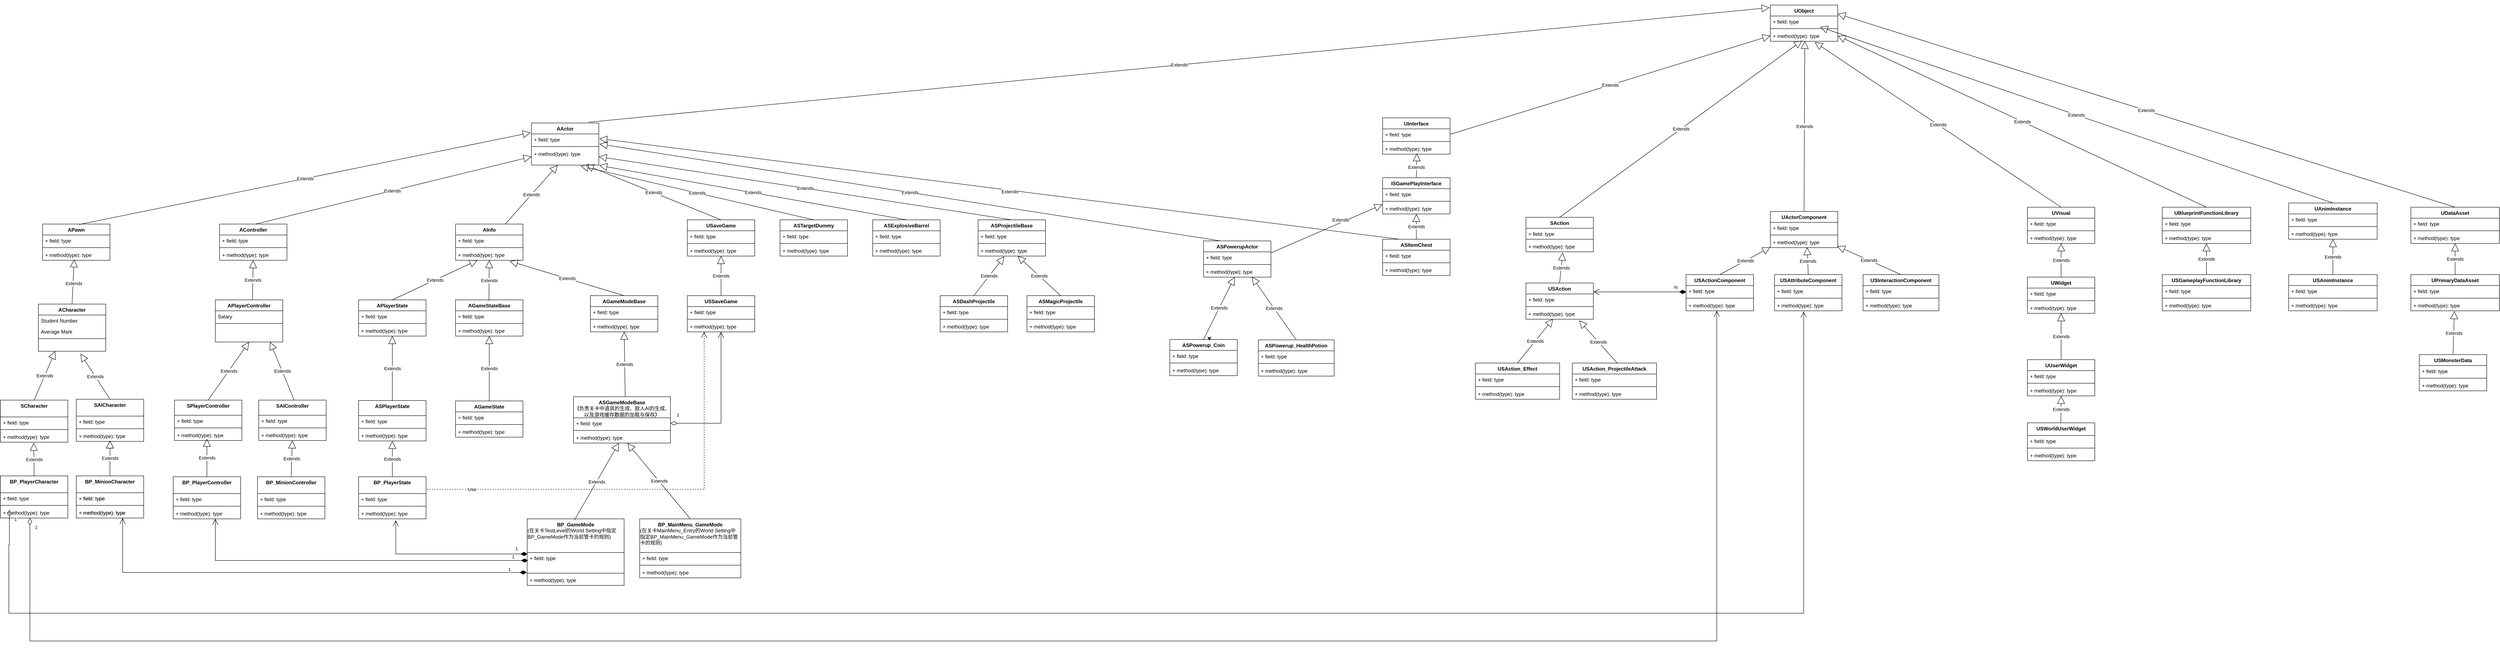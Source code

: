 <mxfile version="24.4.13" type="github">
  <diagram id="C5RBs43oDa-KdzZeNtuy" name="Page-1">
    <mxGraphModel dx="3771" dy="4396" grid="1" gridSize="10" guides="0" tooltips="1" connect="0" arrows="1" fold="1" page="1" pageScale="1" pageWidth="6000" pageHeight="2400" math="0" shadow="0">
      <root>
        <mxCell id="WIyWlLk6GJQsqaUBKTNV-0" />
        <mxCell id="WIyWlLk6GJQsqaUBKTNV-1" parent="WIyWlLk6GJQsqaUBKTNV-0" />
        <mxCell id="zkfFHV4jXpPFQw0GAbJ--0" value="AActor" style="swimlane;fontStyle=1;align=center;verticalAlign=top;childLayout=stackLayout;horizontal=1;startSize=26;horizontalStack=0;resizeParent=1;resizeLast=0;collapsible=1;marginBottom=0;rounded=0;shadow=0;strokeWidth=1;" parent="WIyWlLk6GJQsqaUBKTNV-1" vertex="1">
          <mxGeometry x="1260" y="70" width="160" height="100" as="geometry">
            <mxRectangle x="230" y="140" width="160" height="26" as="alternateBounds" />
          </mxGeometry>
        </mxCell>
        <mxCell id="zkfFHV4jXpPFQw0GAbJ--3" value="+ field: type" style="text;align=left;verticalAlign=top;spacingLeft=4;spacingRight=4;overflow=hidden;rotatable=0;points=[[0,0.5],[1,0.5]];portConstraint=eastwest;rounded=0;shadow=0;html=0;" parent="zkfFHV4jXpPFQw0GAbJ--0" vertex="1">
          <mxGeometry y="26" width="160" height="26" as="geometry" />
        </mxCell>
        <mxCell id="zkfFHV4jXpPFQw0GAbJ--4" value="" style="line;html=1;strokeWidth=1;align=left;verticalAlign=middle;spacingTop=-1;spacingLeft=3;spacingRight=3;rotatable=0;labelPosition=right;points=[];portConstraint=eastwest;" parent="zkfFHV4jXpPFQw0GAbJ--0" vertex="1">
          <mxGeometry y="52" width="160" height="8" as="geometry" />
        </mxCell>
        <mxCell id="zkfFHV4jXpPFQw0GAbJ--5" value="+ method(type): type" style="text;align=left;verticalAlign=top;spacingLeft=4;spacingRight=4;overflow=hidden;rotatable=0;points=[[0,0.5],[1,0.5]];portConstraint=eastwest;" parent="zkfFHV4jXpPFQw0GAbJ--0" vertex="1">
          <mxGeometry y="60" width="160" height="40" as="geometry" />
        </mxCell>
        <mxCell id="zkfFHV4jXpPFQw0GAbJ--6" value="ACharacter" style="swimlane;fontStyle=1;align=center;verticalAlign=top;childLayout=stackLayout;horizontal=1;startSize=26;horizontalStack=0;resizeParent=1;resizeLast=0;collapsible=1;marginBottom=0;rounded=0;shadow=0;strokeWidth=1;" parent="WIyWlLk6GJQsqaUBKTNV-1" vertex="1">
          <mxGeometry x="90" y="500" width="160" height="112" as="geometry">
            <mxRectangle x="130" y="380" width="160" height="26" as="alternateBounds" />
          </mxGeometry>
        </mxCell>
        <mxCell id="zkfFHV4jXpPFQw0GAbJ--7" value="Student Number" style="text;align=left;verticalAlign=top;spacingLeft=4;spacingRight=4;overflow=hidden;rotatable=0;points=[[0,0.5],[1,0.5]];portConstraint=eastwest;" parent="zkfFHV4jXpPFQw0GAbJ--6" vertex="1">
          <mxGeometry y="26" width="160" height="26" as="geometry" />
        </mxCell>
        <mxCell id="zkfFHV4jXpPFQw0GAbJ--8" value="Average Mark" style="text;align=left;verticalAlign=top;spacingLeft=4;spacingRight=4;overflow=hidden;rotatable=0;points=[[0,0.5],[1,0.5]];portConstraint=eastwest;rounded=0;shadow=0;html=0;" parent="zkfFHV4jXpPFQw0GAbJ--6" vertex="1">
          <mxGeometry y="52" width="160" height="26" as="geometry" />
        </mxCell>
        <mxCell id="zkfFHV4jXpPFQw0GAbJ--9" value="" style="line;html=1;strokeWidth=1;align=left;verticalAlign=middle;spacingTop=-1;spacingLeft=3;spacingRight=3;rotatable=0;labelPosition=right;points=[];portConstraint=eastwest;" parent="zkfFHV4jXpPFQw0GAbJ--6" vertex="1">
          <mxGeometry y="78" width="160" height="8" as="geometry" />
        </mxCell>
        <mxCell id="zkfFHV4jXpPFQw0GAbJ--13" value="APlayerController" style="swimlane;fontStyle=1;align=center;verticalAlign=top;childLayout=stackLayout;horizontal=1;startSize=26;horizontalStack=0;resizeParent=1;resizeLast=0;collapsible=1;marginBottom=0;rounded=0;shadow=0;strokeWidth=1;" parent="WIyWlLk6GJQsqaUBKTNV-1" vertex="1">
          <mxGeometry x="510" y="490" width="160" height="100" as="geometry">
            <mxRectangle x="340" y="380" width="170" height="26" as="alternateBounds" />
          </mxGeometry>
        </mxCell>
        <mxCell id="zkfFHV4jXpPFQw0GAbJ--14" value="Salary" style="text;align=left;verticalAlign=top;spacingLeft=4;spacingRight=4;overflow=hidden;rotatable=0;points=[[0,0.5],[1,0.5]];portConstraint=eastwest;" parent="zkfFHV4jXpPFQw0GAbJ--13" vertex="1">
          <mxGeometry y="26" width="160" height="26" as="geometry" />
        </mxCell>
        <mxCell id="zkfFHV4jXpPFQw0GAbJ--15" value="" style="line;html=1;strokeWidth=1;align=left;verticalAlign=middle;spacingTop=-1;spacingLeft=3;spacingRight=3;rotatable=0;labelPosition=right;points=[];portConstraint=eastwest;" parent="zkfFHV4jXpPFQw0GAbJ--13" vertex="1">
          <mxGeometry y="52" width="160" height="8" as="geometry" />
        </mxCell>
        <mxCell id="rqGnG5Bqb2J_hmB-N1td-0" value="APlayerState" style="swimlane;fontStyle=1;align=center;verticalAlign=top;childLayout=stackLayout;horizontal=1;startSize=26;horizontalStack=0;resizeParent=1;resizeParentMax=0;resizeLast=0;collapsible=1;marginBottom=0;whiteSpace=wrap;html=1;" parent="WIyWlLk6GJQsqaUBKTNV-1" vertex="1">
          <mxGeometry x="850" y="490" width="160" height="86" as="geometry" />
        </mxCell>
        <mxCell id="rqGnG5Bqb2J_hmB-N1td-1" value="+ field: type" style="text;strokeColor=none;fillColor=none;align=left;verticalAlign=top;spacingLeft=4;spacingRight=4;overflow=hidden;rotatable=0;points=[[0,0.5],[1,0.5]];portConstraint=eastwest;whiteSpace=wrap;html=1;" parent="rqGnG5Bqb2J_hmB-N1td-0" vertex="1">
          <mxGeometry y="26" width="160" height="26" as="geometry" />
        </mxCell>
        <mxCell id="rqGnG5Bqb2J_hmB-N1td-2" value="" style="line;strokeWidth=1;fillColor=none;align=left;verticalAlign=middle;spacingTop=-1;spacingLeft=3;spacingRight=3;rotatable=0;labelPosition=right;points=[];portConstraint=eastwest;strokeColor=inherit;" parent="rqGnG5Bqb2J_hmB-N1td-0" vertex="1">
          <mxGeometry y="52" width="160" height="8" as="geometry" />
        </mxCell>
        <mxCell id="rqGnG5Bqb2J_hmB-N1td-3" value="+ method(type): type" style="text;strokeColor=none;fillColor=none;align=left;verticalAlign=top;spacingLeft=4;spacingRight=4;overflow=hidden;rotatable=0;points=[[0,0.5],[1,0.5]];portConstraint=eastwest;whiteSpace=wrap;html=1;" parent="rqGnG5Bqb2J_hmB-N1td-0" vertex="1">
          <mxGeometry y="60" width="160" height="26" as="geometry" />
        </mxCell>
        <mxCell id="rqGnG5Bqb2J_hmB-N1td-9" value="UObject" style="swimlane;fontStyle=1;align=center;verticalAlign=top;childLayout=stackLayout;horizontal=1;startSize=26;horizontalStack=0;resizeParent=1;resizeParentMax=0;resizeLast=0;collapsible=1;marginBottom=0;whiteSpace=wrap;html=1;" parent="WIyWlLk6GJQsqaUBKTNV-1" vertex="1">
          <mxGeometry x="4200" y="-210" width="160" height="86" as="geometry" />
        </mxCell>
        <mxCell id="rqGnG5Bqb2J_hmB-N1td-10" value="+ field: type" style="text;strokeColor=none;fillColor=none;align=left;verticalAlign=top;spacingLeft=4;spacingRight=4;overflow=hidden;rotatable=0;points=[[0,0.5],[1,0.5]];portConstraint=eastwest;whiteSpace=wrap;html=1;" parent="rqGnG5Bqb2J_hmB-N1td-9" vertex="1">
          <mxGeometry y="26" width="160" height="26" as="geometry" />
        </mxCell>
        <mxCell id="rqGnG5Bqb2J_hmB-N1td-11" value="" style="line;strokeWidth=1;fillColor=none;align=left;verticalAlign=middle;spacingTop=-1;spacingLeft=3;spacingRight=3;rotatable=0;labelPosition=right;points=[];portConstraint=eastwest;strokeColor=inherit;" parent="rqGnG5Bqb2J_hmB-N1td-9" vertex="1">
          <mxGeometry y="52" width="160" height="8" as="geometry" />
        </mxCell>
        <mxCell id="rqGnG5Bqb2J_hmB-N1td-12" value="+ method(type): type" style="text;strokeColor=none;fillColor=none;align=left;verticalAlign=top;spacingLeft=4;spacingRight=4;overflow=hidden;rotatable=0;points=[[0,0.5],[1,0.5]];portConstraint=eastwest;whiteSpace=wrap;html=1;" parent="rqGnG5Bqb2J_hmB-N1td-9" vertex="1">
          <mxGeometry y="60" width="160" height="26" as="geometry" />
        </mxCell>
        <mxCell id="rqGnG5Bqb2J_hmB-N1td-13" value="SAction" style="swimlane;fontStyle=1;align=center;verticalAlign=top;childLayout=stackLayout;horizontal=1;startSize=26;horizontalStack=0;resizeParent=1;resizeParentMax=0;resizeLast=0;collapsible=1;marginBottom=0;whiteSpace=wrap;html=1;" parent="WIyWlLk6GJQsqaUBKTNV-1" vertex="1">
          <mxGeometry x="3620" y="294" width="160" height="82" as="geometry" />
        </mxCell>
        <mxCell id="rqGnG5Bqb2J_hmB-N1td-14" value="+ field: type" style="text;strokeColor=none;fillColor=none;align=left;verticalAlign=top;spacingLeft=4;spacingRight=4;overflow=hidden;rotatable=0;points=[[0,0.5],[1,0.5]];portConstraint=eastwest;whiteSpace=wrap;html=1;" parent="rqGnG5Bqb2J_hmB-N1td-13" vertex="1">
          <mxGeometry y="26" width="160" height="22" as="geometry" />
        </mxCell>
        <mxCell id="rqGnG5Bqb2J_hmB-N1td-15" value="" style="line;strokeWidth=1;fillColor=none;align=left;verticalAlign=middle;spacingTop=-1;spacingLeft=3;spacingRight=3;rotatable=0;labelPosition=right;points=[];portConstraint=eastwest;strokeColor=inherit;" parent="rqGnG5Bqb2J_hmB-N1td-13" vertex="1">
          <mxGeometry y="48" width="160" height="8" as="geometry" />
        </mxCell>
        <mxCell id="rqGnG5Bqb2J_hmB-N1td-16" value="+ method(type): type" style="text;strokeColor=none;fillColor=none;align=left;verticalAlign=top;spacingLeft=4;spacingRight=4;overflow=hidden;rotatable=0;points=[[0,0.5],[1,0.5]];portConstraint=eastwest;whiteSpace=wrap;html=1;" parent="rqGnG5Bqb2J_hmB-N1td-13" vertex="1">
          <mxGeometry y="56" width="160" height="26" as="geometry" />
        </mxCell>
        <mxCell id="rqGnG5Bqb2J_hmB-N1td-21" value="Extends" style="endArrow=block;endSize=16;endFill=0;html=1;rounded=0;exitX=0.5;exitY=0;exitDx=0;exitDy=0;entryX=0.47;entryY=0.942;entryDx=0;entryDy=0;entryPerimeter=0;" parent="WIyWlLk6GJQsqaUBKTNV-1" source="rqGnG5Bqb2J_hmB-N1td-13" target="rqGnG5Bqb2J_hmB-N1td-12" edge="1">
          <mxGeometry width="160" relative="1" as="geometry">
            <mxPoint x="3960" y="260" as="sourcePoint" />
            <mxPoint x="3930" y="150" as="targetPoint" />
          </mxGeometry>
        </mxCell>
        <mxCell id="rqGnG5Bqb2J_hmB-N1td-24" value="Extends" style="endArrow=block;endSize=16;endFill=0;html=1;rounded=0;exitX=0.5;exitY=0;exitDx=0;exitDy=0;entryX=0.323;entryY=1.004;entryDx=0;entryDy=0;entryPerimeter=0;" parent="WIyWlLk6GJQsqaUBKTNV-1" source="rqGnG5Bqb2J_hmB-N1td-0" target="rqGnG5Bqb2J_hmB-N1td-168" edge="1">
          <mxGeometry width="160" relative="1" as="geometry">
            <mxPoint x="210" y="360" as="sourcePoint" />
            <mxPoint x="1308" y="208" as="targetPoint" />
          </mxGeometry>
        </mxCell>
        <mxCell id="rqGnG5Bqb2J_hmB-N1td-25" value="SCharacter" style="swimlane;fontStyle=1;align=center;verticalAlign=top;childLayout=stackLayout;horizontal=1;startSize=40;horizontalStack=0;resizeParent=1;resizeParentMax=0;resizeLast=0;collapsible=1;marginBottom=0;whiteSpace=wrap;html=1;" parent="WIyWlLk6GJQsqaUBKTNV-1" vertex="1">
          <mxGeometry y="728" width="160" height="100" as="geometry" />
        </mxCell>
        <mxCell id="rqGnG5Bqb2J_hmB-N1td-26" value="+ field: type" style="text;strokeColor=none;fillColor=none;align=left;verticalAlign=top;spacingLeft=4;spacingRight=4;overflow=hidden;rotatable=0;points=[[0,0.5],[1,0.5]];portConstraint=eastwest;whiteSpace=wrap;html=1;" parent="rqGnG5Bqb2J_hmB-N1td-25" vertex="1">
          <mxGeometry y="40" width="160" height="26" as="geometry" />
        </mxCell>
        <mxCell id="rqGnG5Bqb2J_hmB-N1td-27" value="" style="line;strokeWidth=1;fillColor=none;align=left;verticalAlign=middle;spacingTop=-1;spacingLeft=3;spacingRight=3;rotatable=0;labelPosition=right;points=[];portConstraint=eastwest;strokeColor=inherit;" parent="rqGnG5Bqb2J_hmB-N1td-25" vertex="1">
          <mxGeometry y="66" width="160" height="8" as="geometry" />
        </mxCell>
        <mxCell id="rqGnG5Bqb2J_hmB-N1td-28" value="+ method(type): type" style="text;strokeColor=none;fillColor=none;align=left;verticalAlign=top;spacingLeft=4;spacingRight=4;overflow=hidden;rotatable=0;points=[[0,0.5],[1,0.5]];portConstraint=eastwest;whiteSpace=wrap;html=1;" parent="rqGnG5Bqb2J_hmB-N1td-25" vertex="1">
          <mxGeometry y="74" width="160" height="26" as="geometry" />
        </mxCell>
        <mxCell id="rqGnG5Bqb2J_hmB-N1td-29" value="Extends" style="endArrow=block;endSize=16;endFill=0;html=1;rounded=0;exitX=0.5;exitY=0;exitDx=0;exitDy=0;entryX=0.25;entryY=1;entryDx=0;entryDy=0;" parent="WIyWlLk6GJQsqaUBKTNV-1" source="rqGnG5Bqb2J_hmB-N1td-25" target="zkfFHV4jXpPFQw0GAbJ--6" edge="1">
          <mxGeometry width="160" relative="1" as="geometry">
            <mxPoint x="122" y="718" as="sourcePoint" />
            <mxPoint x="160" y="608" as="targetPoint" />
          </mxGeometry>
        </mxCell>
        <mxCell id="rqGnG5Bqb2J_hmB-N1td-30" value="SPlayerController&lt;div&gt;&lt;br&gt;&lt;/div&gt;" style="swimlane;fontStyle=1;align=center;verticalAlign=top;childLayout=stackLayout;horizontal=1;startSize=36;horizontalStack=0;resizeParent=1;resizeParentMax=0;resizeLast=0;collapsible=1;marginBottom=0;whiteSpace=wrap;html=1;" parent="WIyWlLk6GJQsqaUBKTNV-1" vertex="1">
          <mxGeometry x="413" y="728" width="160" height="96" as="geometry" />
        </mxCell>
        <mxCell id="rqGnG5Bqb2J_hmB-N1td-31" value="+ field: type" style="text;strokeColor=none;fillColor=none;align=left;verticalAlign=top;spacingLeft=4;spacingRight=4;overflow=hidden;rotatable=0;points=[[0,0.5],[1,0.5]];portConstraint=eastwest;whiteSpace=wrap;html=1;" parent="rqGnG5Bqb2J_hmB-N1td-30" vertex="1">
          <mxGeometry y="36" width="160" height="26" as="geometry" />
        </mxCell>
        <mxCell id="rqGnG5Bqb2J_hmB-N1td-32" value="" style="line;strokeWidth=1;fillColor=none;align=left;verticalAlign=middle;spacingTop=-1;spacingLeft=3;spacingRight=3;rotatable=0;labelPosition=right;points=[];portConstraint=eastwest;strokeColor=inherit;" parent="rqGnG5Bqb2J_hmB-N1td-30" vertex="1">
          <mxGeometry y="62" width="160" height="8" as="geometry" />
        </mxCell>
        <mxCell id="rqGnG5Bqb2J_hmB-N1td-33" value="+ method(type): type" style="text;strokeColor=none;fillColor=none;align=left;verticalAlign=top;spacingLeft=4;spacingRight=4;overflow=hidden;rotatable=0;points=[[0,0.5],[1,0.5]];portConstraint=eastwest;whiteSpace=wrap;html=1;" parent="rqGnG5Bqb2J_hmB-N1td-30" vertex="1">
          <mxGeometry y="70" width="160" height="26" as="geometry" />
        </mxCell>
        <mxCell id="rqGnG5Bqb2J_hmB-N1td-34" value="Extends" style="endArrow=block;endSize=16;endFill=0;html=1;rounded=0;exitX=0.5;exitY=0;exitDx=0;exitDy=0;entryX=0.5;entryY=1;entryDx=0;entryDy=0;" parent="WIyWlLk6GJQsqaUBKTNV-1" source="rqGnG5Bqb2J_hmB-N1td-30" target="zkfFHV4jXpPFQw0GAbJ--13" edge="1">
          <mxGeometry width="160" relative="1" as="geometry">
            <mxPoint x="528" y="724" as="sourcePoint" />
            <mxPoint x="528" y="652" as="targetPoint" />
          </mxGeometry>
        </mxCell>
        <mxCell id="rqGnG5Bqb2J_hmB-N1td-36" value="ASPlayerState&lt;div&gt;&lt;div&gt;&lt;br&gt;&lt;/div&gt;&lt;/div&gt;" style="swimlane;fontStyle=1;align=center;verticalAlign=top;childLayout=stackLayout;horizontal=1;startSize=36;horizontalStack=0;resizeParent=1;resizeParentMax=0;resizeLast=0;collapsible=1;marginBottom=0;whiteSpace=wrap;html=1;" parent="WIyWlLk6GJQsqaUBKTNV-1" vertex="1">
          <mxGeometry x="850" y="729" width="160" height="96" as="geometry" />
        </mxCell>
        <mxCell id="rqGnG5Bqb2J_hmB-N1td-37" value="+ field: type" style="text;strokeColor=none;fillColor=none;align=left;verticalAlign=top;spacingLeft=4;spacingRight=4;overflow=hidden;rotatable=0;points=[[0,0.5],[1,0.5]];portConstraint=eastwest;whiteSpace=wrap;html=1;" parent="rqGnG5Bqb2J_hmB-N1td-36" vertex="1">
          <mxGeometry y="36" width="160" height="26" as="geometry" />
        </mxCell>
        <mxCell id="rqGnG5Bqb2J_hmB-N1td-38" value="" style="line;strokeWidth=1;fillColor=none;align=left;verticalAlign=middle;spacingTop=-1;spacingLeft=3;spacingRight=3;rotatable=0;labelPosition=right;points=[];portConstraint=eastwest;strokeColor=inherit;" parent="rqGnG5Bqb2J_hmB-N1td-36" vertex="1">
          <mxGeometry y="62" width="160" height="8" as="geometry" />
        </mxCell>
        <mxCell id="rqGnG5Bqb2J_hmB-N1td-39" value="+ method(type): type" style="text;strokeColor=none;fillColor=none;align=left;verticalAlign=top;spacingLeft=4;spacingRight=4;overflow=hidden;rotatable=0;points=[[0,0.5],[1,0.5]];portConstraint=eastwest;whiteSpace=wrap;html=1;" parent="rqGnG5Bqb2J_hmB-N1td-36" vertex="1">
          <mxGeometry y="70" width="160" height="26" as="geometry" />
        </mxCell>
        <mxCell id="rqGnG5Bqb2J_hmB-N1td-40" value="Extends" style="endArrow=block;endSize=16;endFill=0;html=1;rounded=0;exitX=0.5;exitY=0;exitDx=0;exitDy=0;" parent="WIyWlLk6GJQsqaUBKTNV-1" source="rqGnG5Bqb2J_hmB-N1td-36" target="rqGnG5Bqb2J_hmB-N1td-3" edge="1">
          <mxGeometry width="160" relative="1" as="geometry">
            <mxPoint x="896" y="663" as="sourcePoint" />
            <mxPoint x="896" y="591" as="targetPoint" />
          </mxGeometry>
        </mxCell>
        <mxCell id="rqGnG5Bqb2J_hmB-N1td-41" value="UActorComponent" style="swimlane;fontStyle=1;align=center;verticalAlign=top;childLayout=stackLayout;horizontal=1;startSize=26;horizontalStack=0;resizeParent=1;resizeParentMax=0;resizeLast=0;collapsible=1;marginBottom=0;whiteSpace=wrap;html=1;" parent="WIyWlLk6GJQsqaUBKTNV-1" vertex="1">
          <mxGeometry x="4200" y="280" width="160" height="86" as="geometry" />
        </mxCell>
        <mxCell id="rqGnG5Bqb2J_hmB-N1td-42" value="+ field: type" style="text;strokeColor=none;fillColor=none;align=left;verticalAlign=top;spacingLeft=4;spacingRight=4;overflow=hidden;rotatable=0;points=[[0,0.5],[1,0.5]];portConstraint=eastwest;whiteSpace=wrap;html=1;" parent="rqGnG5Bqb2J_hmB-N1td-41" vertex="1">
          <mxGeometry y="26" width="160" height="26" as="geometry" />
        </mxCell>
        <mxCell id="rqGnG5Bqb2J_hmB-N1td-43" value="" style="line;strokeWidth=1;fillColor=none;align=left;verticalAlign=middle;spacingTop=-1;spacingLeft=3;spacingRight=3;rotatable=0;labelPosition=right;points=[];portConstraint=eastwest;strokeColor=inherit;" parent="rqGnG5Bqb2J_hmB-N1td-41" vertex="1">
          <mxGeometry y="52" width="160" height="8" as="geometry" />
        </mxCell>
        <mxCell id="rqGnG5Bqb2J_hmB-N1td-44" value="+ method(type): type" style="text;strokeColor=none;fillColor=none;align=left;verticalAlign=top;spacingLeft=4;spacingRight=4;overflow=hidden;rotatable=0;points=[[0,0.5],[1,0.5]];portConstraint=eastwest;whiteSpace=wrap;html=1;" parent="rqGnG5Bqb2J_hmB-N1td-41" vertex="1">
          <mxGeometry y="60" width="160" height="26" as="geometry" />
        </mxCell>
        <mxCell id="rqGnG5Bqb2J_hmB-N1td-46" value="&lt;div&gt;USActionComponent&lt;/div&gt;" style="swimlane;fontStyle=1;align=center;verticalAlign=top;childLayout=stackLayout;horizontal=1;startSize=26;horizontalStack=0;resizeParent=1;resizeParentMax=0;resizeLast=0;collapsible=1;marginBottom=0;whiteSpace=wrap;html=1;" parent="WIyWlLk6GJQsqaUBKTNV-1" vertex="1">
          <mxGeometry x="4000" y="430" width="160" height="86" as="geometry" />
        </mxCell>
        <mxCell id="rqGnG5Bqb2J_hmB-N1td-48" value="+ field: type" style="text;strokeColor=none;fillColor=none;align=left;verticalAlign=top;spacingLeft=4;spacingRight=4;overflow=hidden;rotatable=0;points=[[0,0.5],[1,0.5]];portConstraint=eastwest;whiteSpace=wrap;html=1;" parent="rqGnG5Bqb2J_hmB-N1td-46" vertex="1">
          <mxGeometry y="26" width="160" height="26" as="geometry" />
        </mxCell>
        <mxCell id="rqGnG5Bqb2J_hmB-N1td-49" value="" style="line;strokeWidth=1;fillColor=none;align=left;verticalAlign=middle;spacingTop=-1;spacingLeft=3;spacingRight=3;rotatable=0;labelPosition=right;points=[];portConstraint=eastwest;strokeColor=inherit;" parent="rqGnG5Bqb2J_hmB-N1td-46" vertex="1">
          <mxGeometry y="52" width="160" height="8" as="geometry" />
        </mxCell>
        <mxCell id="rqGnG5Bqb2J_hmB-N1td-50" value="+ method(type): type" style="text;strokeColor=none;fillColor=none;align=left;verticalAlign=top;spacingLeft=4;spacingRight=4;overflow=hidden;rotatable=0;points=[[0,0.5],[1,0.5]];portConstraint=eastwest;whiteSpace=wrap;html=1;" parent="rqGnG5Bqb2J_hmB-N1td-46" vertex="1">
          <mxGeometry y="60" width="160" height="26" as="geometry" />
        </mxCell>
        <mxCell id="rqGnG5Bqb2J_hmB-N1td-47" value="Extends" style="endArrow=block;endSize=16;endFill=0;html=1;rounded=0;exitX=0.5;exitY=0;exitDx=0;exitDy=0;entryX=-0.002;entryY=0.962;entryDx=0;entryDy=0;entryPerimeter=0;" parent="WIyWlLk6GJQsqaUBKTNV-1" source="rqGnG5Bqb2J_hmB-N1td-46" target="rqGnG5Bqb2J_hmB-N1td-44" edge="1">
          <mxGeometry x="0.012" width="160" relative="1" as="geometry">
            <mxPoint x="4290" y="410" as="sourcePoint" />
            <mxPoint x="4248.292" y="366" as="targetPoint" />
            <mxPoint as="offset" />
          </mxGeometry>
        </mxCell>
        <mxCell id="rqGnG5Bqb2J_hmB-N1td-51" value="USAttributeComponent&lt;div&gt;&lt;br&gt;&lt;/div&gt;" style="swimlane;fontStyle=1;align=center;verticalAlign=top;childLayout=stackLayout;horizontal=1;startSize=26;horizontalStack=0;resizeParent=1;resizeParentMax=0;resizeLast=0;collapsible=1;marginBottom=0;whiteSpace=wrap;html=1;" parent="WIyWlLk6GJQsqaUBKTNV-1" vertex="1">
          <mxGeometry x="4210" y="430" width="160" height="86" as="geometry" />
        </mxCell>
        <mxCell id="rqGnG5Bqb2J_hmB-N1td-52" value="+ field: type" style="text;strokeColor=none;fillColor=none;align=left;verticalAlign=top;spacingLeft=4;spacingRight=4;overflow=hidden;rotatable=0;points=[[0,0.5],[1,0.5]];portConstraint=eastwest;whiteSpace=wrap;html=1;" parent="rqGnG5Bqb2J_hmB-N1td-51" vertex="1">
          <mxGeometry y="26" width="160" height="26" as="geometry" />
        </mxCell>
        <mxCell id="rqGnG5Bqb2J_hmB-N1td-53" value="" style="line;strokeWidth=1;fillColor=none;align=left;verticalAlign=middle;spacingTop=-1;spacingLeft=3;spacingRight=3;rotatable=0;labelPosition=right;points=[];portConstraint=eastwest;strokeColor=inherit;" parent="rqGnG5Bqb2J_hmB-N1td-51" vertex="1">
          <mxGeometry y="52" width="160" height="8" as="geometry" />
        </mxCell>
        <mxCell id="rqGnG5Bqb2J_hmB-N1td-54" value="+ method(type): type" style="text;strokeColor=none;fillColor=none;align=left;verticalAlign=top;spacingLeft=4;spacingRight=4;overflow=hidden;rotatable=0;points=[[0,0.5],[1,0.5]];portConstraint=eastwest;whiteSpace=wrap;html=1;" parent="rqGnG5Bqb2J_hmB-N1td-51" vertex="1">
          <mxGeometry y="60" width="160" height="26" as="geometry" />
        </mxCell>
        <mxCell id="rqGnG5Bqb2J_hmB-N1td-55" value="Extends" style="endArrow=block;endSize=16;endFill=0;html=1;rounded=0;exitX=0.5;exitY=0;exitDx=0;exitDy=0;entryX=0.546;entryY=0.962;entryDx=0;entryDy=0;entryPerimeter=0;" parent="WIyWlLk6GJQsqaUBKTNV-1" source="rqGnG5Bqb2J_hmB-N1td-51" target="rqGnG5Bqb2J_hmB-N1td-44" edge="1">
          <mxGeometry width="160" relative="1" as="geometry">
            <mxPoint x="3949" y="420" as="sourcePoint" />
            <mxPoint x="3909" y="376" as="targetPoint" />
          </mxGeometry>
        </mxCell>
        <mxCell id="rqGnG5Bqb2J_hmB-N1td-56" value="&lt;div&gt;&lt;span style=&quot;background-color: initial;&quot;&gt;USInteractionComponent&lt;/span&gt;&lt;br&gt;&lt;/div&gt;" style="swimlane;fontStyle=1;align=center;verticalAlign=top;childLayout=stackLayout;horizontal=1;startSize=26;horizontalStack=0;resizeParent=1;resizeParentMax=0;resizeLast=0;collapsible=1;marginBottom=0;whiteSpace=wrap;html=1;" parent="WIyWlLk6GJQsqaUBKTNV-1" vertex="1">
          <mxGeometry x="4420" y="430" width="180" height="86" as="geometry" />
        </mxCell>
        <mxCell id="rqGnG5Bqb2J_hmB-N1td-57" value="+ field: type" style="text;strokeColor=none;fillColor=none;align=left;verticalAlign=top;spacingLeft=4;spacingRight=4;overflow=hidden;rotatable=0;points=[[0,0.5],[1,0.5]];portConstraint=eastwest;whiteSpace=wrap;html=1;" parent="rqGnG5Bqb2J_hmB-N1td-56" vertex="1">
          <mxGeometry y="26" width="180" height="26" as="geometry" />
        </mxCell>
        <mxCell id="rqGnG5Bqb2J_hmB-N1td-58" value="" style="line;strokeWidth=1;fillColor=none;align=left;verticalAlign=middle;spacingTop=-1;spacingLeft=3;spacingRight=3;rotatable=0;labelPosition=right;points=[];portConstraint=eastwest;strokeColor=inherit;" parent="rqGnG5Bqb2J_hmB-N1td-56" vertex="1">
          <mxGeometry y="52" width="180" height="8" as="geometry" />
        </mxCell>
        <mxCell id="rqGnG5Bqb2J_hmB-N1td-59" value="+ method(type): type" style="text;strokeColor=none;fillColor=none;align=left;verticalAlign=top;spacingLeft=4;spacingRight=4;overflow=hidden;rotatable=0;points=[[0,0.5],[1,0.5]];portConstraint=eastwest;whiteSpace=wrap;html=1;" parent="rqGnG5Bqb2J_hmB-N1td-56" vertex="1">
          <mxGeometry y="60" width="180" height="26" as="geometry" />
        </mxCell>
        <mxCell id="rqGnG5Bqb2J_hmB-N1td-60" value="Extends" style="endArrow=block;endSize=16;endFill=0;html=1;rounded=0;exitX=0.5;exitY=0;exitDx=0;exitDy=0;entryX=0.992;entryY=0.861;entryDx=0;entryDy=0;entryPerimeter=0;" parent="WIyWlLk6GJQsqaUBKTNV-1" source="rqGnG5Bqb2J_hmB-N1td-56" target="rqGnG5Bqb2J_hmB-N1td-44" edge="1">
          <mxGeometry width="160" relative="1" as="geometry">
            <mxPoint x="4490" y="422" as="sourcePoint" />
            <mxPoint x="4490" y="346" as="targetPoint" />
          </mxGeometry>
        </mxCell>
        <mxCell id="rqGnG5Bqb2J_hmB-N1td-45" value="Extends" style="endArrow=block;endSize=16;endFill=0;html=1;rounded=0;entryX=0.511;entryY=0.974;entryDx=0;entryDy=0;entryPerimeter=0;exitX=0.5;exitY=0;exitDx=0;exitDy=0;" parent="WIyWlLk6GJQsqaUBKTNV-1" source="rqGnG5Bqb2J_hmB-N1td-41" target="rqGnG5Bqb2J_hmB-N1td-12" edge="1">
          <mxGeometry width="160" relative="1" as="geometry">
            <mxPoint x="4280" y="280" as="sourcePoint" />
            <mxPoint x="4440" y="280" as="targetPoint" />
          </mxGeometry>
        </mxCell>
        <mxCell id="rqGnG5Bqb2J_hmB-N1td-61" value="USAction&lt;div&gt;&lt;br&gt;&lt;/div&gt;" style="swimlane;fontStyle=1;align=center;verticalAlign=top;childLayout=stackLayout;horizontal=1;startSize=26;horizontalStack=0;resizeParent=1;resizeParentMax=0;resizeLast=0;collapsible=1;marginBottom=0;whiteSpace=wrap;html=1;" parent="WIyWlLk6GJQsqaUBKTNV-1" vertex="1">
          <mxGeometry x="3620" y="450" width="160" height="86" as="geometry" />
        </mxCell>
        <mxCell id="rqGnG5Bqb2J_hmB-N1td-62" value="+ field: type" style="text;strokeColor=none;fillColor=none;align=left;verticalAlign=top;spacingLeft=4;spacingRight=4;overflow=hidden;rotatable=0;points=[[0,0.5],[1,0.5]];portConstraint=eastwest;whiteSpace=wrap;html=1;" parent="rqGnG5Bqb2J_hmB-N1td-61" vertex="1">
          <mxGeometry y="26" width="160" height="26" as="geometry" />
        </mxCell>
        <mxCell id="rqGnG5Bqb2J_hmB-N1td-63" value="" style="line;strokeWidth=1;fillColor=none;align=left;verticalAlign=middle;spacingTop=-1;spacingLeft=3;spacingRight=3;rotatable=0;labelPosition=right;points=[];portConstraint=eastwest;strokeColor=inherit;" parent="rqGnG5Bqb2J_hmB-N1td-61" vertex="1">
          <mxGeometry y="52" width="160" height="8" as="geometry" />
        </mxCell>
        <mxCell id="rqGnG5Bqb2J_hmB-N1td-64" value="+ method(type): type" style="text;strokeColor=none;fillColor=none;align=left;verticalAlign=top;spacingLeft=4;spacingRight=4;overflow=hidden;rotatable=0;points=[[0,0.5],[1,0.5]];portConstraint=eastwest;whiteSpace=wrap;html=1;" parent="rqGnG5Bqb2J_hmB-N1td-61" vertex="1">
          <mxGeometry y="60" width="160" height="26" as="geometry" />
        </mxCell>
        <mxCell id="rqGnG5Bqb2J_hmB-N1td-65" value="Extends" style="endArrow=block;endSize=16;endFill=0;html=1;rounded=0;exitX=0.5;exitY=0;exitDx=0;exitDy=0;entryX=0.546;entryY=1.079;entryDx=0;entryDy=0;entryPerimeter=0;" parent="WIyWlLk6GJQsqaUBKTNV-1" source="rqGnG5Bqb2J_hmB-N1td-61" target="rqGnG5Bqb2J_hmB-N1td-16" edge="1">
          <mxGeometry width="160" relative="1" as="geometry">
            <mxPoint x="3690" y="640" as="sourcePoint" />
            <mxPoint x="3690" y="370" as="targetPoint" />
          </mxGeometry>
        </mxCell>
        <mxCell id="rqGnG5Bqb2J_hmB-N1td-66" value="USAction_ProjectileAttack" style="swimlane;fontStyle=1;align=center;verticalAlign=top;childLayout=stackLayout;horizontal=1;startSize=26;horizontalStack=0;resizeParent=1;resizeParentMax=0;resizeLast=0;collapsible=1;marginBottom=0;whiteSpace=wrap;html=1;" parent="WIyWlLk6GJQsqaUBKTNV-1" vertex="1">
          <mxGeometry x="3730" y="640" width="200" height="86" as="geometry" />
        </mxCell>
        <mxCell id="rqGnG5Bqb2J_hmB-N1td-67" value="+ field: type" style="text;strokeColor=none;fillColor=none;align=left;verticalAlign=top;spacingLeft=4;spacingRight=4;overflow=hidden;rotatable=0;points=[[0,0.5],[1,0.5]];portConstraint=eastwest;whiteSpace=wrap;html=1;" parent="rqGnG5Bqb2J_hmB-N1td-66" vertex="1">
          <mxGeometry y="26" width="200" height="26" as="geometry" />
        </mxCell>
        <mxCell id="rqGnG5Bqb2J_hmB-N1td-68" value="" style="line;strokeWidth=1;fillColor=none;align=left;verticalAlign=middle;spacingTop=-1;spacingLeft=3;spacingRight=3;rotatable=0;labelPosition=right;points=[];portConstraint=eastwest;strokeColor=inherit;" parent="rqGnG5Bqb2J_hmB-N1td-66" vertex="1">
          <mxGeometry y="52" width="200" height="8" as="geometry" />
        </mxCell>
        <mxCell id="rqGnG5Bqb2J_hmB-N1td-69" value="+ method(type): type" style="text;strokeColor=none;fillColor=none;align=left;verticalAlign=top;spacingLeft=4;spacingRight=4;overflow=hidden;rotatable=0;points=[[0,0.5],[1,0.5]];portConstraint=eastwest;whiteSpace=wrap;html=1;" parent="rqGnG5Bqb2J_hmB-N1td-66" vertex="1">
          <mxGeometry y="60" width="200" height="26" as="geometry" />
        </mxCell>
        <mxCell id="rqGnG5Bqb2J_hmB-N1td-70" value="Extends" style="endArrow=block;endSize=16;endFill=0;html=1;rounded=0;exitX=0.539;exitY=0.018;exitDx=0;exitDy=0;exitPerimeter=0;entryX=0.791;entryY=1.112;entryDx=0;entryDy=0;entryPerimeter=0;" parent="WIyWlLk6GJQsqaUBKTNV-1" source="rqGnG5Bqb2J_hmB-N1td-66" target="rqGnG5Bqb2J_hmB-N1td-64" edge="1">
          <mxGeometry width="160" relative="1" as="geometry">
            <mxPoint x="3830" y="650" as="sourcePoint" />
            <mxPoint x="3730" y="530" as="targetPoint" />
          </mxGeometry>
        </mxCell>
        <mxCell id="rqGnG5Bqb2J_hmB-N1td-71" value="USAction_Effect" style="swimlane;fontStyle=1;align=center;verticalAlign=top;childLayout=stackLayout;horizontal=1;startSize=26;horizontalStack=0;resizeParent=1;resizeParentMax=0;resizeLast=0;collapsible=1;marginBottom=0;whiteSpace=wrap;html=1;" parent="WIyWlLk6GJQsqaUBKTNV-1" vertex="1">
          <mxGeometry x="3500" y="640" width="200" height="86" as="geometry" />
        </mxCell>
        <mxCell id="rqGnG5Bqb2J_hmB-N1td-72" value="+ field: type" style="text;strokeColor=none;fillColor=none;align=left;verticalAlign=top;spacingLeft=4;spacingRight=4;overflow=hidden;rotatable=0;points=[[0,0.5],[1,0.5]];portConstraint=eastwest;whiteSpace=wrap;html=1;" parent="rqGnG5Bqb2J_hmB-N1td-71" vertex="1">
          <mxGeometry y="26" width="200" height="26" as="geometry" />
        </mxCell>
        <mxCell id="rqGnG5Bqb2J_hmB-N1td-73" value="" style="line;strokeWidth=1;fillColor=none;align=left;verticalAlign=middle;spacingTop=-1;spacingLeft=3;spacingRight=3;rotatable=0;labelPosition=right;points=[];portConstraint=eastwest;strokeColor=inherit;" parent="rqGnG5Bqb2J_hmB-N1td-71" vertex="1">
          <mxGeometry y="52" width="200" height="8" as="geometry" />
        </mxCell>
        <mxCell id="rqGnG5Bqb2J_hmB-N1td-74" value="+ method(type): type" style="text;strokeColor=none;fillColor=none;align=left;verticalAlign=top;spacingLeft=4;spacingRight=4;overflow=hidden;rotatable=0;points=[[0,0.5],[1,0.5]];portConstraint=eastwest;whiteSpace=wrap;html=1;" parent="rqGnG5Bqb2J_hmB-N1td-71" vertex="1">
          <mxGeometry y="60" width="200" height="26" as="geometry" />
        </mxCell>
        <mxCell id="rqGnG5Bqb2J_hmB-N1td-75" value="Extends" style="endArrow=block;endSize=16;endFill=0;html=1;rounded=0;exitX=0.5;exitY=0;exitDx=0;exitDy=0;entryX=0.402;entryY=0.974;entryDx=0;entryDy=0;entryPerimeter=0;" parent="WIyWlLk6GJQsqaUBKTNV-1" source="rqGnG5Bqb2J_hmB-N1td-71" target="rqGnG5Bqb2J_hmB-N1td-64" edge="1">
          <mxGeometry width="160" relative="1" as="geometry">
            <mxPoint x="3470" y="824" as="sourcePoint" />
            <mxPoint x="3480" y="530" as="targetPoint" />
          </mxGeometry>
        </mxCell>
        <mxCell id="rqGnG5Bqb2J_hmB-N1td-76" value="UInterface" style="swimlane;fontStyle=1;align=center;verticalAlign=top;childLayout=stackLayout;horizontal=1;startSize=26;horizontalStack=0;resizeParent=1;resizeParentMax=0;resizeLast=0;collapsible=1;marginBottom=0;whiteSpace=wrap;html=1;" parent="WIyWlLk6GJQsqaUBKTNV-1" vertex="1">
          <mxGeometry x="3280" y="58" width="160" height="86" as="geometry" />
        </mxCell>
        <mxCell id="rqGnG5Bqb2J_hmB-N1td-77" value="+ field: type" style="text;strokeColor=none;fillColor=none;align=left;verticalAlign=top;spacingLeft=4;spacingRight=4;overflow=hidden;rotatable=0;points=[[0,0.5],[1,0.5]];portConstraint=eastwest;whiteSpace=wrap;html=1;" parent="rqGnG5Bqb2J_hmB-N1td-76" vertex="1">
          <mxGeometry y="26" width="160" height="26" as="geometry" />
        </mxCell>
        <mxCell id="rqGnG5Bqb2J_hmB-N1td-78" value="" style="line;strokeWidth=1;fillColor=none;align=left;verticalAlign=middle;spacingTop=-1;spacingLeft=3;spacingRight=3;rotatable=0;labelPosition=right;points=[];portConstraint=eastwest;strokeColor=inherit;" parent="rqGnG5Bqb2J_hmB-N1td-76" vertex="1">
          <mxGeometry y="52" width="160" height="8" as="geometry" />
        </mxCell>
        <mxCell id="rqGnG5Bqb2J_hmB-N1td-79" value="+ method(type): type" style="text;strokeColor=none;fillColor=none;align=left;verticalAlign=top;spacingLeft=4;spacingRight=4;overflow=hidden;rotatable=0;points=[[0,0.5],[1,0.5]];portConstraint=eastwest;whiteSpace=wrap;html=1;" parent="rqGnG5Bqb2J_hmB-N1td-76" vertex="1">
          <mxGeometry y="60" width="160" height="26" as="geometry" />
        </mxCell>
        <mxCell id="rqGnG5Bqb2J_hmB-N1td-80" value="ISGamePlayInterface" style="swimlane;fontStyle=1;align=center;verticalAlign=top;childLayout=stackLayout;horizontal=1;startSize=26;horizontalStack=0;resizeParent=1;resizeParentMax=0;resizeLast=0;collapsible=1;marginBottom=0;whiteSpace=wrap;html=1;" parent="WIyWlLk6GJQsqaUBKTNV-1" vertex="1">
          <mxGeometry x="3280" y="200" width="160" height="86" as="geometry" />
        </mxCell>
        <mxCell id="rqGnG5Bqb2J_hmB-N1td-81" value="+ field: type" style="text;strokeColor=none;fillColor=none;align=left;verticalAlign=top;spacingLeft=4;spacingRight=4;overflow=hidden;rotatable=0;points=[[0,0.5],[1,0.5]];portConstraint=eastwest;whiteSpace=wrap;html=1;" parent="rqGnG5Bqb2J_hmB-N1td-80" vertex="1">
          <mxGeometry y="26" width="160" height="26" as="geometry" />
        </mxCell>
        <mxCell id="rqGnG5Bqb2J_hmB-N1td-82" value="" style="line;strokeWidth=1;fillColor=none;align=left;verticalAlign=middle;spacingTop=-1;spacingLeft=3;spacingRight=3;rotatable=0;labelPosition=right;points=[];portConstraint=eastwest;strokeColor=inherit;" parent="rqGnG5Bqb2J_hmB-N1td-80" vertex="1">
          <mxGeometry y="52" width="160" height="8" as="geometry" />
        </mxCell>
        <mxCell id="rqGnG5Bqb2J_hmB-N1td-83" value="+ method(type): type" style="text;strokeColor=none;fillColor=none;align=left;verticalAlign=top;spacingLeft=4;spacingRight=4;overflow=hidden;rotatable=0;points=[[0,0.5],[1,0.5]];portConstraint=eastwest;whiteSpace=wrap;html=1;" parent="rqGnG5Bqb2J_hmB-N1td-80" vertex="1">
          <mxGeometry y="60" width="160" height="26" as="geometry" />
        </mxCell>
        <mxCell id="rqGnG5Bqb2J_hmB-N1td-84" value="ASItemChest" style="swimlane;fontStyle=1;align=center;verticalAlign=top;childLayout=stackLayout;horizontal=1;startSize=26;horizontalStack=0;resizeParent=1;resizeParentMax=0;resizeLast=0;collapsible=1;marginBottom=0;whiteSpace=wrap;html=1;" parent="WIyWlLk6GJQsqaUBKTNV-1" vertex="1">
          <mxGeometry x="3280" y="346" width="160" height="86" as="geometry" />
        </mxCell>
        <mxCell id="rqGnG5Bqb2J_hmB-N1td-85" value="+ field: type" style="text;strokeColor=none;fillColor=none;align=left;verticalAlign=top;spacingLeft=4;spacingRight=4;overflow=hidden;rotatable=0;points=[[0,0.5],[1,0.5]];portConstraint=eastwest;whiteSpace=wrap;html=1;" parent="rqGnG5Bqb2J_hmB-N1td-84" vertex="1">
          <mxGeometry y="26" width="160" height="26" as="geometry" />
        </mxCell>
        <mxCell id="rqGnG5Bqb2J_hmB-N1td-86" value="" style="line;strokeWidth=1;fillColor=none;align=left;verticalAlign=middle;spacingTop=-1;spacingLeft=3;spacingRight=3;rotatable=0;labelPosition=right;points=[];portConstraint=eastwest;strokeColor=inherit;" parent="rqGnG5Bqb2J_hmB-N1td-84" vertex="1">
          <mxGeometry y="52" width="160" height="8" as="geometry" />
        </mxCell>
        <mxCell id="rqGnG5Bqb2J_hmB-N1td-87" value="+ method(type): type" style="text;strokeColor=none;fillColor=none;align=left;verticalAlign=top;spacingLeft=4;spacingRight=4;overflow=hidden;rotatable=0;points=[[0,0.5],[1,0.5]];portConstraint=eastwest;whiteSpace=wrap;html=1;" parent="rqGnG5Bqb2J_hmB-N1td-84" vertex="1">
          <mxGeometry y="60" width="160" height="26" as="geometry" />
        </mxCell>
        <mxCell id="rqGnG5Bqb2J_hmB-N1td-88" value="Extends" style="endArrow=block;endSize=16;endFill=0;html=1;rounded=0;exitX=0.5;exitY=0;exitDx=0;exitDy=0;" parent="WIyWlLk6GJQsqaUBKTNV-1" source="rqGnG5Bqb2J_hmB-N1td-84" target="rqGnG5Bqb2J_hmB-N1td-83" edge="1">
          <mxGeometry width="160" relative="1" as="geometry">
            <mxPoint x="3650" y="437" as="sourcePoint" />
            <mxPoint x="3810" y="447" as="targetPoint" />
            <mxPoint as="offset" />
          </mxGeometry>
        </mxCell>
        <mxCell id="rqGnG5Bqb2J_hmB-N1td-89" value="Extends" style="endArrow=block;endSize=16;endFill=0;html=1;rounded=0;exitX=0.25;exitY=0;exitDx=0;exitDy=0;entryX=1.012;entryY=0.923;entryDx=0;entryDy=0;entryPerimeter=0;" parent="WIyWlLk6GJQsqaUBKTNV-1" source="rqGnG5Bqb2J_hmB-N1td-107" target="zkfFHV4jXpPFQw0GAbJ--3" edge="1">
          <mxGeometry width="160" relative="1" as="geometry">
            <mxPoint x="720" y="320" as="sourcePoint" />
            <mxPoint x="720" y="250" as="targetPoint" />
            <mxPoint as="offset" />
          </mxGeometry>
        </mxCell>
        <mxCell id="rqGnG5Bqb2J_hmB-N1td-90" value="Extends" style="endArrow=block;endSize=16;endFill=0;html=1;rounded=0;exitX=0.5;exitY=0;exitDx=0;exitDy=0;entryX=0.507;entryY=0.929;entryDx=0;entryDy=0;entryPerimeter=0;" parent="WIyWlLk6GJQsqaUBKTNV-1" source="rqGnG5Bqb2J_hmB-N1td-80" target="rqGnG5Bqb2J_hmB-N1td-79" edge="1">
          <mxGeometry x="-0.143" width="160" relative="1" as="geometry">
            <mxPoint x="3540" y="301" as="sourcePoint" />
            <mxPoint x="3540" y="231" as="targetPoint" />
            <mxPoint as="offset" />
          </mxGeometry>
        </mxCell>
        <mxCell id="rqGnG5Bqb2J_hmB-N1td-91" value="Extends" style="endArrow=block;endSize=16;endFill=0;html=1;rounded=0;exitX=1;exitY=0.5;exitDx=0;exitDy=0;entryX=0;entryY=0.5;entryDx=0;entryDy=0;" parent="WIyWlLk6GJQsqaUBKTNV-1" source="rqGnG5Bqb2J_hmB-N1td-77" target="rqGnG5Bqb2J_hmB-N1td-12" edge="1">
          <mxGeometry width="160" relative="1" as="geometry">
            <mxPoint x="3550" y="160" as="sourcePoint" />
            <mxPoint x="3710" y="160" as="targetPoint" />
          </mxGeometry>
        </mxCell>
        <mxCell id="rqGnG5Bqb2J_hmB-N1td-92" value="ASExplosiveBarrel" style="swimlane;fontStyle=1;align=center;verticalAlign=top;childLayout=stackLayout;horizontal=1;startSize=26;horizontalStack=0;resizeParent=1;resizeParentMax=0;resizeLast=0;collapsible=1;marginBottom=0;whiteSpace=wrap;html=1;" parent="WIyWlLk6GJQsqaUBKTNV-1" vertex="1">
          <mxGeometry x="2070" y="300" width="160" height="86" as="geometry" />
        </mxCell>
        <mxCell id="rqGnG5Bqb2J_hmB-N1td-93" value="+ field: type" style="text;strokeColor=none;fillColor=none;align=left;verticalAlign=top;spacingLeft=4;spacingRight=4;overflow=hidden;rotatable=0;points=[[0,0.5],[1,0.5]];portConstraint=eastwest;whiteSpace=wrap;html=1;" parent="rqGnG5Bqb2J_hmB-N1td-92" vertex="1">
          <mxGeometry y="26" width="160" height="26" as="geometry" />
        </mxCell>
        <mxCell id="rqGnG5Bqb2J_hmB-N1td-94" value="" style="line;strokeWidth=1;fillColor=none;align=left;verticalAlign=middle;spacingTop=-1;spacingLeft=3;spacingRight=3;rotatable=0;labelPosition=right;points=[];portConstraint=eastwest;strokeColor=inherit;" parent="rqGnG5Bqb2J_hmB-N1td-92" vertex="1">
          <mxGeometry y="52" width="160" height="8" as="geometry" />
        </mxCell>
        <mxCell id="rqGnG5Bqb2J_hmB-N1td-95" value="+ method(type): type" style="text;strokeColor=none;fillColor=none;align=left;verticalAlign=top;spacingLeft=4;spacingRight=4;overflow=hidden;rotatable=0;points=[[0,0.5],[1,0.5]];portConstraint=eastwest;whiteSpace=wrap;html=1;" parent="rqGnG5Bqb2J_hmB-N1td-92" vertex="1">
          <mxGeometry y="60" width="160" height="26" as="geometry" />
        </mxCell>
        <mxCell id="rqGnG5Bqb2J_hmB-N1td-96" value="Extends" style="endArrow=block;endSize=16;endFill=0;html=1;rounded=0;exitX=0.5;exitY=0;exitDx=0;exitDy=0;entryX=1.008;entryY=1.024;entryDx=0;entryDy=0;entryPerimeter=0;" parent="WIyWlLk6GJQsqaUBKTNV-1" source="rqGnG5Bqb2J_hmB-N1td-92" target="zkfFHV4jXpPFQw0GAbJ--5" edge="1">
          <mxGeometry width="160" relative="1" as="geometry">
            <mxPoint x="860" y="250" as="sourcePoint" />
            <mxPoint x="1330" y="210" as="targetPoint" />
          </mxGeometry>
        </mxCell>
        <mxCell id="rqGnG5Bqb2J_hmB-N1td-97" value="ASProjectileBase" style="swimlane;fontStyle=1;align=center;verticalAlign=top;childLayout=stackLayout;horizontal=1;startSize=26;horizontalStack=0;resizeParent=1;resizeParentMax=0;resizeLast=0;collapsible=1;marginBottom=0;whiteSpace=wrap;html=1;" parent="WIyWlLk6GJQsqaUBKTNV-1" vertex="1">
          <mxGeometry x="2320" y="300" width="160" height="86" as="geometry" />
        </mxCell>
        <mxCell id="rqGnG5Bqb2J_hmB-N1td-98" value="+ field: type" style="text;strokeColor=none;fillColor=none;align=left;verticalAlign=top;spacingLeft=4;spacingRight=4;overflow=hidden;rotatable=0;points=[[0,0.5],[1,0.5]];portConstraint=eastwest;whiteSpace=wrap;html=1;" parent="rqGnG5Bqb2J_hmB-N1td-97" vertex="1">
          <mxGeometry y="26" width="160" height="26" as="geometry" />
        </mxCell>
        <mxCell id="rqGnG5Bqb2J_hmB-N1td-99" value="" style="line;strokeWidth=1;fillColor=none;align=left;verticalAlign=middle;spacingTop=-1;spacingLeft=3;spacingRight=3;rotatable=0;labelPosition=right;points=[];portConstraint=eastwest;strokeColor=inherit;" parent="rqGnG5Bqb2J_hmB-N1td-97" vertex="1">
          <mxGeometry y="52" width="160" height="8" as="geometry" />
        </mxCell>
        <mxCell id="rqGnG5Bqb2J_hmB-N1td-100" value="+ method(type): type" style="text;strokeColor=none;fillColor=none;align=left;verticalAlign=top;spacingLeft=4;spacingRight=4;overflow=hidden;rotatable=0;points=[[0,0.5],[1,0.5]];portConstraint=eastwest;whiteSpace=wrap;html=1;" parent="rqGnG5Bqb2J_hmB-N1td-97" vertex="1">
          <mxGeometry y="60" width="160" height="26" as="geometry" />
        </mxCell>
        <mxCell id="rqGnG5Bqb2J_hmB-N1td-101" value="Extends" style="endArrow=block;endSize=16;endFill=0;html=1;rounded=0;exitX=0.5;exitY=0;exitDx=0;exitDy=0;entryX=1;entryY=0.5;entryDx=0;entryDy=0;" parent="WIyWlLk6GJQsqaUBKTNV-1" source="rqGnG5Bqb2J_hmB-N1td-97" target="zkfFHV4jXpPFQw0GAbJ--5" edge="1">
          <mxGeometry width="160" relative="1" as="geometry">
            <mxPoint x="990" y="240" as="sourcePoint" />
            <mxPoint x="1150" y="240" as="targetPoint" />
            <Array as="points" />
          </mxGeometry>
        </mxCell>
        <mxCell id="rqGnG5Bqb2J_hmB-N1td-102" value="ASMagicProjectile" style="swimlane;fontStyle=1;align=center;verticalAlign=top;childLayout=stackLayout;horizontal=1;startSize=26;horizontalStack=0;resizeParent=1;resizeParentMax=0;resizeLast=0;collapsible=1;marginBottom=0;whiteSpace=wrap;html=1;" parent="WIyWlLk6GJQsqaUBKTNV-1" vertex="1">
          <mxGeometry x="2436" y="480" width="160" height="86" as="geometry" />
        </mxCell>
        <mxCell id="rqGnG5Bqb2J_hmB-N1td-103" value="+ field: type" style="text;strokeColor=none;fillColor=none;align=left;verticalAlign=top;spacingLeft=4;spacingRight=4;overflow=hidden;rotatable=0;points=[[0,0.5],[1,0.5]];portConstraint=eastwest;whiteSpace=wrap;html=1;" parent="rqGnG5Bqb2J_hmB-N1td-102" vertex="1">
          <mxGeometry y="26" width="160" height="26" as="geometry" />
        </mxCell>
        <mxCell id="rqGnG5Bqb2J_hmB-N1td-104" value="" style="line;strokeWidth=1;fillColor=none;align=left;verticalAlign=middle;spacingTop=-1;spacingLeft=3;spacingRight=3;rotatable=0;labelPosition=right;points=[];portConstraint=eastwest;strokeColor=inherit;" parent="rqGnG5Bqb2J_hmB-N1td-102" vertex="1">
          <mxGeometry y="52" width="160" height="8" as="geometry" />
        </mxCell>
        <mxCell id="rqGnG5Bqb2J_hmB-N1td-105" value="+ method(type): type" style="text;strokeColor=none;fillColor=none;align=left;verticalAlign=top;spacingLeft=4;spacingRight=4;overflow=hidden;rotatable=0;points=[[0,0.5],[1,0.5]];portConstraint=eastwest;whiteSpace=wrap;html=1;" parent="rqGnG5Bqb2J_hmB-N1td-102" vertex="1">
          <mxGeometry y="60" width="160" height="26" as="geometry" />
        </mxCell>
        <mxCell id="rqGnG5Bqb2J_hmB-N1td-106" value="Extends" style="endArrow=block;endSize=16;endFill=0;html=1;rounded=0;exitX=0.5;exitY=0;exitDx=0;exitDy=0;" parent="WIyWlLk6GJQsqaUBKTNV-1" source="rqGnG5Bqb2J_hmB-N1td-102" target="rqGnG5Bqb2J_hmB-N1td-100" edge="1">
          <mxGeometry width="160" relative="1" as="geometry">
            <mxPoint x="2469" y="576" as="sourcePoint" />
            <mxPoint x="2629" y="576" as="targetPoint" />
          </mxGeometry>
        </mxCell>
        <mxCell id="rqGnG5Bqb2J_hmB-N1td-111" value="" style="endArrow=block;endSize=16;endFill=0;html=1;rounded=0;exitX=0.25;exitY=0;exitDx=0;exitDy=0;entryX=1.008;entryY=0.429;entryDx=0;entryDy=0;entryPerimeter=0;" parent="WIyWlLk6GJQsqaUBKTNV-1" source="rqGnG5Bqb2J_hmB-N1td-84" target="zkfFHV4jXpPFQw0GAbJ--3" edge="1">
          <mxGeometry width="160" relative="1" as="geometry">
            <mxPoint x="1330" y="450" as="sourcePoint" />
            <mxPoint x="1420" y="135.0" as="targetPoint" />
            <mxPoint as="offset" />
          </mxGeometry>
        </mxCell>
        <mxCell id="rqGnG5Bqb2J_hmB-N1td-298" value="Extends" style="edgeLabel;html=1;align=center;verticalAlign=middle;resizable=0;points=[];" parent="rqGnG5Bqb2J_hmB-N1td-111" vertex="1" connectable="0">
          <mxGeometry x="-0.026" y="3" relative="1" as="geometry">
            <mxPoint as="offset" />
          </mxGeometry>
        </mxCell>
        <mxCell id="rqGnG5Bqb2J_hmB-N1td-107" value="ASPowerupActor" style="swimlane;fontStyle=1;align=center;verticalAlign=top;childLayout=stackLayout;horizontal=1;startSize=26;horizontalStack=0;resizeParent=1;resizeParentMax=0;resizeLast=0;collapsible=1;marginBottom=0;whiteSpace=wrap;html=1;" parent="WIyWlLk6GJQsqaUBKTNV-1" vertex="1">
          <mxGeometry x="2855" y="350" width="160" height="86" as="geometry" />
        </mxCell>
        <mxCell id="rqGnG5Bqb2J_hmB-N1td-108" value="+ field: type" style="text;strokeColor=none;fillColor=none;align=left;verticalAlign=top;spacingLeft=4;spacingRight=4;overflow=hidden;rotatable=0;points=[[0,0.5],[1,0.5]];portConstraint=eastwest;whiteSpace=wrap;html=1;" parent="rqGnG5Bqb2J_hmB-N1td-107" vertex="1">
          <mxGeometry y="26" width="160" height="26" as="geometry" />
        </mxCell>
        <mxCell id="rqGnG5Bqb2J_hmB-N1td-109" value="" style="line;strokeWidth=1;fillColor=none;align=left;verticalAlign=middle;spacingTop=-1;spacingLeft=3;spacingRight=3;rotatable=0;labelPosition=right;points=[];portConstraint=eastwest;strokeColor=inherit;" parent="rqGnG5Bqb2J_hmB-N1td-107" vertex="1">
          <mxGeometry y="52" width="160" height="8" as="geometry" />
        </mxCell>
        <mxCell id="rqGnG5Bqb2J_hmB-N1td-110" value="+ method(type): type" style="text;strokeColor=none;fillColor=none;align=left;verticalAlign=top;spacingLeft=4;spacingRight=4;overflow=hidden;rotatable=0;points=[[0,0.5],[1,0.5]];portConstraint=eastwest;whiteSpace=wrap;html=1;" parent="rqGnG5Bqb2J_hmB-N1td-107" vertex="1">
          <mxGeometry y="60" width="160" height="26" as="geometry" />
        </mxCell>
        <mxCell id="rqGnG5Bqb2J_hmB-N1td-113" value="Extends" style="endArrow=block;endSize=16;endFill=0;html=1;rounded=0;exitX=1;exitY=0.095;exitDx=0;exitDy=0;exitPerimeter=0;entryX=-0.004;entryY=0.149;entryDx=0;entryDy=0;entryPerimeter=0;" parent="WIyWlLk6GJQsqaUBKTNV-1" source="rqGnG5Bqb2J_hmB-N1td-108" target="rqGnG5Bqb2J_hmB-N1td-83" edge="1">
          <mxGeometry x="0.268" y="6" width="160" relative="1" as="geometry">
            <mxPoint x="1720" y="270" as="sourcePoint" />
            <mxPoint x="1940" y="330" as="targetPoint" />
            <mxPoint as="offset" />
          </mxGeometry>
        </mxCell>
        <mxCell id="rqGnG5Bqb2J_hmB-N1td-114" value="ASPowerup_Coin" style="swimlane;fontStyle=1;align=center;verticalAlign=top;childLayout=stackLayout;horizontal=1;startSize=26;horizontalStack=0;resizeParent=1;resizeParentMax=0;resizeLast=0;collapsible=1;marginBottom=0;whiteSpace=wrap;html=1;" parent="WIyWlLk6GJQsqaUBKTNV-1" vertex="1">
          <mxGeometry x="2775" y="584" width="160" height="86" as="geometry" />
        </mxCell>
        <mxCell id="rqGnG5Bqb2J_hmB-N1td-115" value="+ field: type" style="text;strokeColor=none;fillColor=none;align=left;verticalAlign=top;spacingLeft=4;spacingRight=4;overflow=hidden;rotatable=0;points=[[0,0.5],[1,0.5]];portConstraint=eastwest;whiteSpace=wrap;html=1;" parent="rqGnG5Bqb2J_hmB-N1td-114" vertex="1">
          <mxGeometry y="26" width="160" height="26" as="geometry" />
        </mxCell>
        <mxCell id="rqGnG5Bqb2J_hmB-N1td-116" value="" style="line;strokeWidth=1;fillColor=none;align=left;verticalAlign=middle;spacingTop=-1;spacingLeft=3;spacingRight=3;rotatable=0;labelPosition=right;points=[];portConstraint=eastwest;strokeColor=inherit;" parent="rqGnG5Bqb2J_hmB-N1td-114" vertex="1">
          <mxGeometry y="52" width="160" height="8" as="geometry" />
        </mxCell>
        <mxCell id="rqGnG5Bqb2J_hmB-N1td-117" value="+ method(type): type" style="text;strokeColor=none;fillColor=none;align=left;verticalAlign=top;spacingLeft=4;spacingRight=4;overflow=hidden;rotatable=0;points=[[0,0.5],[1,0.5]];portConstraint=eastwest;whiteSpace=wrap;html=1;" parent="rqGnG5Bqb2J_hmB-N1td-114" vertex="1">
          <mxGeometry y="60" width="160" height="26" as="geometry" />
        </mxCell>
        <mxCell id="rqGnG5Bqb2J_hmB-N1td-118" value="Extends" style="endArrow=block;endSize=16;endFill=0;html=1;rounded=0;exitX=0.5;exitY=0;exitDx=0;exitDy=0;" parent="WIyWlLk6GJQsqaUBKTNV-1" source="rqGnG5Bqb2J_hmB-N1td-114" target="rqGnG5Bqb2J_hmB-N1td-110" edge="1">
          <mxGeometry x="0.008" width="160" relative="1" as="geometry">
            <mxPoint x="2385" y="570" as="sourcePoint" />
            <mxPoint x="2395" y="430" as="targetPoint" />
            <mxPoint as="offset" />
          </mxGeometry>
        </mxCell>
        <mxCell id="rqGnG5Bqb2J_hmB-N1td-123" value="ASPowerup_HealthPotion" style="swimlane;fontStyle=1;align=center;verticalAlign=top;childLayout=stackLayout;horizontal=1;startSize=26;horizontalStack=0;resizeParent=1;resizeParentMax=0;resizeLast=0;collapsible=1;marginBottom=0;whiteSpace=wrap;html=1;" parent="WIyWlLk6GJQsqaUBKTNV-1" vertex="1">
          <mxGeometry x="2985" y="585" width="180" height="86" as="geometry" />
        </mxCell>
        <mxCell id="rqGnG5Bqb2J_hmB-N1td-124" value="+ field: type" style="text;strokeColor=none;fillColor=none;align=left;verticalAlign=top;spacingLeft=4;spacingRight=4;overflow=hidden;rotatable=0;points=[[0,0.5],[1,0.5]];portConstraint=eastwest;whiteSpace=wrap;html=1;" parent="rqGnG5Bqb2J_hmB-N1td-123" vertex="1">
          <mxGeometry y="26" width="180" height="26" as="geometry" />
        </mxCell>
        <mxCell id="rqGnG5Bqb2J_hmB-N1td-125" value="" style="line;strokeWidth=1;fillColor=none;align=left;verticalAlign=middle;spacingTop=-1;spacingLeft=3;spacingRight=3;rotatable=0;labelPosition=right;points=[];portConstraint=eastwest;strokeColor=inherit;" parent="rqGnG5Bqb2J_hmB-N1td-123" vertex="1">
          <mxGeometry y="52" width="180" height="8" as="geometry" />
        </mxCell>
        <mxCell id="rqGnG5Bqb2J_hmB-N1td-126" value="+ method(type): type" style="text;strokeColor=none;fillColor=none;align=left;verticalAlign=top;spacingLeft=4;spacingRight=4;overflow=hidden;rotatable=0;points=[[0,0.5],[1,0.5]];portConstraint=eastwest;whiteSpace=wrap;html=1;" parent="rqGnG5Bqb2J_hmB-N1td-123" vertex="1">
          <mxGeometry y="60" width="180" height="26" as="geometry" />
        </mxCell>
        <mxCell id="rqGnG5Bqb2J_hmB-N1td-127" value="Extends" style="endArrow=block;endSize=16;endFill=0;html=1;rounded=0;exitX=0.5;exitY=0;exitDx=0;exitDy=0;entryX=0.719;entryY=0.982;entryDx=0;entryDy=0;entryPerimeter=0;" parent="WIyWlLk6GJQsqaUBKTNV-1" source="rqGnG5Bqb2J_hmB-N1td-123" target="rqGnG5Bqb2J_hmB-N1td-110" edge="1">
          <mxGeometry x="0.008" width="160" relative="1" as="geometry">
            <mxPoint x="2555" y="576" as="sourcePoint" />
            <mxPoint x="2565" y="436" as="targetPoint" />
            <mxPoint as="offset" />
          </mxGeometry>
        </mxCell>
        <mxCell id="rqGnG5Bqb2J_hmB-N1td-128" style="edgeStyle=orthogonalEdgeStyle;rounded=0;orthogonalLoop=1;jettySize=auto;html=1;exitX=0.75;exitY=0;exitDx=0;exitDy=0;entryX=0.586;entryY=0.031;entryDx=0;entryDy=0;entryPerimeter=0;" parent="WIyWlLk6GJQsqaUBKTNV-1" source="rqGnG5Bqb2J_hmB-N1td-114" target="rqGnG5Bqb2J_hmB-N1td-114" edge="1">
          <mxGeometry relative="1" as="geometry" />
        </mxCell>
        <mxCell id="rqGnG5Bqb2J_hmB-N1td-23" value="Extends" style="endArrow=block;endSize=16;endFill=0;html=1;rounded=0;exitX=0.501;exitY=0.016;exitDx=0;exitDy=0;entryX=0;entryY=0.5;entryDx=0;entryDy=0;exitPerimeter=0;" parent="WIyWlLk6GJQsqaUBKTNV-1" source="Pp2M-HuOtaao-YMXrcnd-5" target="zkfFHV4jXpPFQw0GAbJ--5" edge="1">
          <mxGeometry width="160" relative="1" as="geometry">
            <mxPoint x="776.08" y="330" as="sourcePoint" />
            <mxPoint x="742" y="199" as="targetPoint" />
          </mxGeometry>
        </mxCell>
        <mxCell id="rqGnG5Bqb2J_hmB-N1td-22" value="Extends" style="endArrow=block;endSize=16;endFill=0;html=1;rounded=0;entryX=0.469;entryY=0.923;entryDx=0;entryDy=0;entryPerimeter=0;exitX=0.5;exitY=0;exitDx=0;exitDy=0;" parent="WIyWlLk6GJQsqaUBKTNV-1" source="zkfFHV4jXpPFQw0GAbJ--6" target="Pp2M-HuOtaao-YMXrcnd-3" edge="1">
          <mxGeometry x="-0.064" y="-1" width="160" relative="1" as="geometry">
            <mxPoint x="110" y="498" as="sourcePoint" />
            <mxPoint x="688.08" y="298.0" as="targetPoint" />
            <mxPoint x="1" as="offset" />
          </mxGeometry>
        </mxCell>
        <mxCell id="rqGnG5Bqb2J_hmB-N1td-129" value="ASDashProjectile" style="swimlane;fontStyle=1;align=center;verticalAlign=top;childLayout=stackLayout;horizontal=1;startSize=26;horizontalStack=0;resizeParent=1;resizeParentMax=0;resizeLast=0;collapsible=1;marginBottom=0;whiteSpace=wrap;html=1;" parent="WIyWlLk6GJQsqaUBKTNV-1" vertex="1">
          <mxGeometry x="2230" y="480" width="160" height="86" as="geometry" />
        </mxCell>
        <mxCell id="rqGnG5Bqb2J_hmB-N1td-130" value="+ field: type" style="text;strokeColor=none;fillColor=none;align=left;verticalAlign=top;spacingLeft=4;spacingRight=4;overflow=hidden;rotatable=0;points=[[0,0.5],[1,0.5]];portConstraint=eastwest;whiteSpace=wrap;html=1;" parent="rqGnG5Bqb2J_hmB-N1td-129" vertex="1">
          <mxGeometry y="26" width="160" height="26" as="geometry" />
        </mxCell>
        <mxCell id="rqGnG5Bqb2J_hmB-N1td-131" value="" style="line;strokeWidth=1;fillColor=none;align=left;verticalAlign=middle;spacingTop=-1;spacingLeft=3;spacingRight=3;rotatable=0;labelPosition=right;points=[];portConstraint=eastwest;strokeColor=inherit;" parent="rqGnG5Bqb2J_hmB-N1td-129" vertex="1">
          <mxGeometry y="52" width="160" height="8" as="geometry" />
        </mxCell>
        <mxCell id="rqGnG5Bqb2J_hmB-N1td-132" value="+ method(type): type" style="text;strokeColor=none;fillColor=none;align=left;verticalAlign=top;spacingLeft=4;spacingRight=4;overflow=hidden;rotatable=0;points=[[0,0.5],[1,0.5]];portConstraint=eastwest;whiteSpace=wrap;html=1;" parent="rqGnG5Bqb2J_hmB-N1td-129" vertex="1">
          <mxGeometry y="60" width="160" height="26" as="geometry" />
        </mxCell>
        <mxCell id="rqGnG5Bqb2J_hmB-N1td-133" value="Extends" style="endArrow=block;endSize=16;endFill=0;html=1;rounded=0;exitX=0.5;exitY=0;exitDx=0;exitDy=0;entryX=0.388;entryY=1.038;entryDx=0;entryDy=0;entryPerimeter=0;" parent="WIyWlLk6GJQsqaUBKTNV-1" source="rqGnG5Bqb2J_hmB-N1td-129" target="rqGnG5Bqb2J_hmB-N1td-100" edge="1">
          <mxGeometry width="160" relative="1" as="geometry">
            <mxPoint x="2289" y="576" as="sourcePoint" />
            <mxPoint x="2279" y="462" as="targetPoint" />
          </mxGeometry>
        </mxCell>
        <mxCell id="rqGnG5Bqb2J_hmB-N1td-134" value="SAICharacter" style="swimlane;fontStyle=1;align=center;verticalAlign=top;childLayout=stackLayout;horizontal=1;startSize=40;horizontalStack=0;resizeParent=1;resizeParentMax=0;resizeLast=0;collapsible=1;marginBottom=0;whiteSpace=wrap;html=1;" parent="WIyWlLk6GJQsqaUBKTNV-1" vertex="1">
          <mxGeometry x="180" y="726" width="160" height="100" as="geometry" />
        </mxCell>
        <mxCell id="rqGnG5Bqb2J_hmB-N1td-135" value="+ field: type" style="text;strokeColor=none;fillColor=none;align=left;verticalAlign=top;spacingLeft=4;spacingRight=4;overflow=hidden;rotatable=0;points=[[0,0.5],[1,0.5]];portConstraint=eastwest;whiteSpace=wrap;html=1;" parent="rqGnG5Bqb2J_hmB-N1td-134" vertex="1">
          <mxGeometry y="40" width="160" height="26" as="geometry" />
        </mxCell>
        <mxCell id="rqGnG5Bqb2J_hmB-N1td-136" value="" style="line;strokeWidth=1;fillColor=none;align=left;verticalAlign=middle;spacingTop=-1;spacingLeft=3;spacingRight=3;rotatable=0;labelPosition=right;points=[];portConstraint=eastwest;strokeColor=inherit;" parent="rqGnG5Bqb2J_hmB-N1td-134" vertex="1">
          <mxGeometry y="66" width="160" height="8" as="geometry" />
        </mxCell>
        <mxCell id="rqGnG5Bqb2J_hmB-N1td-137" value="+ method(type): type" style="text;strokeColor=none;fillColor=none;align=left;verticalAlign=top;spacingLeft=4;spacingRight=4;overflow=hidden;rotatable=0;points=[[0,0.5],[1,0.5]];portConstraint=eastwest;whiteSpace=wrap;html=1;" parent="rqGnG5Bqb2J_hmB-N1td-134" vertex="1">
          <mxGeometry y="74" width="160" height="26" as="geometry" />
        </mxCell>
        <mxCell id="rqGnG5Bqb2J_hmB-N1td-138" value="Extends" style="endArrow=block;endSize=16;endFill=0;html=1;rounded=0;exitX=0.5;exitY=0;exitDx=0;exitDy=0;" parent="WIyWlLk6GJQsqaUBKTNV-1" source="rqGnG5Bqb2J_hmB-N1td-134" edge="1">
          <mxGeometry width="160" relative="1" as="geometry">
            <mxPoint x="260" y="688" as="sourcePoint" />
            <mxPoint x="190" y="618" as="targetPoint" />
          </mxGeometry>
        </mxCell>
        <mxCell id="rqGnG5Bqb2J_hmB-N1td-139" value="SAIController&lt;div&gt;&lt;br&gt;&lt;/div&gt;" style="swimlane;fontStyle=1;align=center;verticalAlign=top;childLayout=stackLayout;horizontal=1;startSize=36;horizontalStack=0;resizeParent=1;resizeParentMax=0;resizeLast=0;collapsible=1;marginBottom=0;whiteSpace=wrap;html=1;" parent="WIyWlLk6GJQsqaUBKTNV-1" vertex="1">
          <mxGeometry x="613" y="728" width="160" height="96" as="geometry" />
        </mxCell>
        <mxCell id="rqGnG5Bqb2J_hmB-N1td-140" value="+ field: type" style="text;strokeColor=none;fillColor=none;align=left;verticalAlign=top;spacingLeft=4;spacingRight=4;overflow=hidden;rotatable=0;points=[[0,0.5],[1,0.5]];portConstraint=eastwest;whiteSpace=wrap;html=1;" parent="rqGnG5Bqb2J_hmB-N1td-139" vertex="1">
          <mxGeometry y="36" width="160" height="26" as="geometry" />
        </mxCell>
        <mxCell id="rqGnG5Bqb2J_hmB-N1td-141" value="" style="line;strokeWidth=1;fillColor=none;align=left;verticalAlign=middle;spacingTop=-1;spacingLeft=3;spacingRight=3;rotatable=0;labelPosition=right;points=[];portConstraint=eastwest;strokeColor=inherit;" parent="rqGnG5Bqb2J_hmB-N1td-139" vertex="1">
          <mxGeometry y="62" width="160" height="8" as="geometry" />
        </mxCell>
        <mxCell id="rqGnG5Bqb2J_hmB-N1td-142" value="+ method(type): type" style="text;strokeColor=none;fillColor=none;align=left;verticalAlign=top;spacingLeft=4;spacingRight=4;overflow=hidden;rotatable=0;points=[[0,0.5],[1,0.5]];portConstraint=eastwest;whiteSpace=wrap;html=1;" parent="rqGnG5Bqb2J_hmB-N1td-139" vertex="1">
          <mxGeometry y="70" width="160" height="26" as="geometry" />
        </mxCell>
        <mxCell id="rqGnG5Bqb2J_hmB-N1td-144" value="UVisual" style="swimlane;fontStyle=1;align=center;verticalAlign=top;childLayout=stackLayout;horizontal=1;startSize=26;horizontalStack=0;resizeParent=1;resizeParentMax=0;resizeLast=0;collapsible=1;marginBottom=0;whiteSpace=wrap;html=1;" parent="WIyWlLk6GJQsqaUBKTNV-1" vertex="1">
          <mxGeometry x="4810" y="270" width="160" height="86" as="geometry" />
        </mxCell>
        <mxCell id="rqGnG5Bqb2J_hmB-N1td-145" value="+ field: type" style="text;strokeColor=none;fillColor=none;align=left;verticalAlign=top;spacingLeft=4;spacingRight=4;overflow=hidden;rotatable=0;points=[[0,0.5],[1,0.5]];portConstraint=eastwest;whiteSpace=wrap;html=1;" parent="rqGnG5Bqb2J_hmB-N1td-144" vertex="1">
          <mxGeometry y="26" width="160" height="26" as="geometry" />
        </mxCell>
        <mxCell id="rqGnG5Bqb2J_hmB-N1td-146" value="" style="line;strokeWidth=1;fillColor=none;align=left;verticalAlign=middle;spacingTop=-1;spacingLeft=3;spacingRight=3;rotatable=0;labelPosition=right;points=[];portConstraint=eastwest;strokeColor=inherit;" parent="rqGnG5Bqb2J_hmB-N1td-144" vertex="1">
          <mxGeometry y="52" width="160" height="8" as="geometry" />
        </mxCell>
        <mxCell id="rqGnG5Bqb2J_hmB-N1td-147" value="+ method(type): type" style="text;strokeColor=none;fillColor=none;align=left;verticalAlign=top;spacingLeft=4;spacingRight=4;overflow=hidden;rotatable=0;points=[[0,0.5],[1,0.5]];portConstraint=eastwest;whiteSpace=wrap;html=1;" parent="rqGnG5Bqb2J_hmB-N1td-144" vertex="1">
          <mxGeometry y="60" width="160" height="26" as="geometry" />
        </mxCell>
        <mxCell id="rqGnG5Bqb2J_hmB-N1td-148" value="UWidget" style="swimlane;fontStyle=1;align=center;verticalAlign=top;childLayout=stackLayout;horizontal=1;startSize=26;horizontalStack=0;resizeParent=1;resizeParentMax=0;resizeLast=0;collapsible=1;marginBottom=0;whiteSpace=wrap;html=1;" parent="WIyWlLk6GJQsqaUBKTNV-1" vertex="1">
          <mxGeometry x="4810" y="436" width="160" height="86" as="geometry" />
        </mxCell>
        <mxCell id="rqGnG5Bqb2J_hmB-N1td-149" value="+ field: type" style="text;strokeColor=none;fillColor=none;align=left;verticalAlign=top;spacingLeft=4;spacingRight=4;overflow=hidden;rotatable=0;points=[[0,0.5],[1,0.5]];portConstraint=eastwest;whiteSpace=wrap;html=1;" parent="rqGnG5Bqb2J_hmB-N1td-148" vertex="1">
          <mxGeometry y="26" width="160" height="26" as="geometry" />
        </mxCell>
        <mxCell id="rqGnG5Bqb2J_hmB-N1td-150" value="" style="line;strokeWidth=1;fillColor=none;align=left;verticalAlign=middle;spacingTop=-1;spacingLeft=3;spacingRight=3;rotatable=0;labelPosition=right;points=[];portConstraint=eastwest;strokeColor=inherit;" parent="rqGnG5Bqb2J_hmB-N1td-148" vertex="1">
          <mxGeometry y="52" width="160" height="8" as="geometry" />
        </mxCell>
        <mxCell id="rqGnG5Bqb2J_hmB-N1td-151" value="+ method(type): type" style="text;strokeColor=none;fillColor=none;align=left;verticalAlign=top;spacingLeft=4;spacingRight=4;overflow=hidden;rotatable=0;points=[[0,0.5],[1,0.5]];portConstraint=eastwest;whiteSpace=wrap;html=1;" parent="rqGnG5Bqb2J_hmB-N1td-148" vertex="1">
          <mxGeometry y="60" width="160" height="26" as="geometry" />
        </mxCell>
        <mxCell id="rqGnG5Bqb2J_hmB-N1td-152" value="UUserWidget" style="swimlane;fontStyle=1;align=center;verticalAlign=top;childLayout=stackLayout;horizontal=1;startSize=26;horizontalStack=0;resizeParent=1;resizeParentMax=0;resizeLast=0;collapsible=1;marginBottom=0;whiteSpace=wrap;html=1;" parent="WIyWlLk6GJQsqaUBKTNV-1" vertex="1">
          <mxGeometry x="4810" y="632" width="160" height="86" as="geometry" />
        </mxCell>
        <mxCell id="rqGnG5Bqb2J_hmB-N1td-153" value="+ field: type" style="text;strokeColor=none;fillColor=none;align=left;verticalAlign=top;spacingLeft=4;spacingRight=4;overflow=hidden;rotatable=0;points=[[0,0.5],[1,0.5]];portConstraint=eastwest;whiteSpace=wrap;html=1;" parent="rqGnG5Bqb2J_hmB-N1td-152" vertex="1">
          <mxGeometry y="26" width="160" height="26" as="geometry" />
        </mxCell>
        <mxCell id="rqGnG5Bqb2J_hmB-N1td-154" value="" style="line;strokeWidth=1;fillColor=none;align=left;verticalAlign=middle;spacingTop=-1;spacingLeft=3;spacingRight=3;rotatable=0;labelPosition=right;points=[];portConstraint=eastwest;strokeColor=inherit;" parent="rqGnG5Bqb2J_hmB-N1td-152" vertex="1">
          <mxGeometry y="52" width="160" height="8" as="geometry" />
        </mxCell>
        <mxCell id="rqGnG5Bqb2J_hmB-N1td-155" value="+ method(type): type" style="text;strokeColor=none;fillColor=none;align=left;verticalAlign=top;spacingLeft=4;spacingRight=4;overflow=hidden;rotatable=0;points=[[0,0.5],[1,0.5]];portConstraint=eastwest;whiteSpace=wrap;html=1;" parent="rqGnG5Bqb2J_hmB-N1td-152" vertex="1">
          <mxGeometry y="60" width="160" height="26" as="geometry" />
        </mxCell>
        <mxCell id="rqGnG5Bqb2J_hmB-N1td-156" value="Extends" style="endArrow=block;endSize=16;endFill=0;html=1;rounded=0;exitX=0.5;exitY=0;exitDx=0;exitDy=0;entryX=0.659;entryY=1.085;entryDx=0;entryDy=0;entryPerimeter=0;" parent="WIyWlLk6GJQsqaUBKTNV-1" source="rqGnG5Bqb2J_hmB-N1td-144" target="rqGnG5Bqb2J_hmB-N1td-12" edge="1">
          <mxGeometry width="160" relative="1" as="geometry">
            <mxPoint x="4570" y="160" as="sourcePoint" />
            <mxPoint x="4730" y="160" as="targetPoint" />
          </mxGeometry>
        </mxCell>
        <mxCell id="rqGnG5Bqb2J_hmB-N1td-158" value="Extends" style="endArrow=block;endSize=16;endFill=0;html=1;rounded=0;exitX=0.5;exitY=0;exitDx=0;exitDy=0;" parent="WIyWlLk6GJQsqaUBKTNV-1" source="rqGnG5Bqb2J_hmB-N1td-148" target="rqGnG5Bqb2J_hmB-N1td-147" edge="1">
          <mxGeometry width="160" relative="1" as="geometry">
            <mxPoint x="4810" y="370" as="sourcePoint" />
            <mxPoint x="4970" y="370" as="targetPoint" />
          </mxGeometry>
        </mxCell>
        <mxCell id="rqGnG5Bqb2J_hmB-N1td-159" value="Extends" style="endArrow=block;endSize=16;endFill=0;html=1;rounded=0;exitX=0.5;exitY=0;exitDx=0;exitDy=0;" parent="WIyWlLk6GJQsqaUBKTNV-1" source="rqGnG5Bqb2J_hmB-N1td-152" target="rqGnG5Bqb2J_hmB-N1td-151" edge="1">
          <mxGeometry width="160" relative="1" as="geometry">
            <mxPoint x="4940" y="550" as="sourcePoint" />
            <mxPoint x="5100" y="550" as="targetPoint" />
          </mxGeometry>
        </mxCell>
        <mxCell id="rqGnG5Bqb2J_hmB-N1td-160" value="USWorldUserWidget" style="swimlane;fontStyle=1;align=center;verticalAlign=top;childLayout=stackLayout;horizontal=1;startSize=30;horizontalStack=0;resizeParent=1;resizeParentMax=0;resizeLast=0;collapsible=1;marginBottom=0;whiteSpace=wrap;html=1;" parent="WIyWlLk6GJQsqaUBKTNV-1" vertex="1">
          <mxGeometry x="4810" y="782" width="160" height="90" as="geometry" />
        </mxCell>
        <mxCell id="rqGnG5Bqb2J_hmB-N1td-161" value="+ field: type" style="text;strokeColor=none;fillColor=none;align=left;verticalAlign=top;spacingLeft=4;spacingRight=4;overflow=hidden;rotatable=0;points=[[0,0.5],[1,0.5]];portConstraint=eastwest;whiteSpace=wrap;html=1;" parent="rqGnG5Bqb2J_hmB-N1td-160" vertex="1">
          <mxGeometry y="30" width="160" height="26" as="geometry" />
        </mxCell>
        <mxCell id="rqGnG5Bqb2J_hmB-N1td-162" value="" style="line;strokeWidth=1;fillColor=none;align=left;verticalAlign=middle;spacingTop=-1;spacingLeft=3;spacingRight=3;rotatable=0;labelPosition=right;points=[];portConstraint=eastwest;strokeColor=inherit;" parent="rqGnG5Bqb2J_hmB-N1td-160" vertex="1">
          <mxGeometry y="56" width="160" height="8" as="geometry" />
        </mxCell>
        <mxCell id="rqGnG5Bqb2J_hmB-N1td-163" value="+ method(type): type" style="text;strokeColor=none;fillColor=none;align=left;verticalAlign=top;spacingLeft=4;spacingRight=4;overflow=hidden;rotatable=0;points=[[0,0.5],[1,0.5]];portConstraint=eastwest;whiteSpace=wrap;html=1;" parent="rqGnG5Bqb2J_hmB-N1td-160" vertex="1">
          <mxGeometry y="64" width="160" height="26" as="geometry" />
        </mxCell>
        <mxCell id="rqGnG5Bqb2J_hmB-N1td-164" value="Extends" style="endArrow=block;endSize=16;endFill=0;html=1;rounded=0;exitX=0.5;exitY=0;exitDx=0;exitDy=0;" parent="WIyWlLk6GJQsqaUBKTNV-1" target="rqGnG5Bqb2J_hmB-N1td-155" edge="1">
          <mxGeometry x="0.013" width="160" relative="1" as="geometry">
            <mxPoint x="4889.47" y="782" as="sourcePoint" />
            <mxPoint x="4889.47" y="724" as="targetPoint" />
            <mxPoint as="offset" />
          </mxGeometry>
        </mxCell>
        <mxCell id="rqGnG5Bqb2J_hmB-N1td-165" value="AInfo" style="swimlane;fontStyle=1;align=center;verticalAlign=top;childLayout=stackLayout;horizontal=1;startSize=26;horizontalStack=0;resizeParent=1;resizeParentMax=0;resizeLast=0;collapsible=1;marginBottom=0;whiteSpace=wrap;html=1;" parent="WIyWlLk6GJQsqaUBKTNV-1" vertex="1">
          <mxGeometry x="1080" y="310" width="160" height="86" as="geometry" />
        </mxCell>
        <mxCell id="rqGnG5Bqb2J_hmB-N1td-166" value="+ field: type" style="text;strokeColor=none;fillColor=none;align=left;verticalAlign=top;spacingLeft=4;spacingRight=4;overflow=hidden;rotatable=0;points=[[0,0.5],[1,0.5]];portConstraint=eastwest;whiteSpace=wrap;html=1;" parent="rqGnG5Bqb2J_hmB-N1td-165" vertex="1">
          <mxGeometry y="26" width="160" height="26" as="geometry" />
        </mxCell>
        <mxCell id="rqGnG5Bqb2J_hmB-N1td-167" value="" style="line;strokeWidth=1;fillColor=none;align=left;verticalAlign=middle;spacingTop=-1;spacingLeft=3;spacingRight=3;rotatable=0;labelPosition=right;points=[];portConstraint=eastwest;strokeColor=inherit;" parent="rqGnG5Bqb2J_hmB-N1td-165" vertex="1">
          <mxGeometry y="52" width="160" height="8" as="geometry" />
        </mxCell>
        <mxCell id="rqGnG5Bqb2J_hmB-N1td-168" value="+ method(type): type" style="text;strokeColor=none;fillColor=none;align=left;verticalAlign=top;spacingLeft=4;spacingRight=4;overflow=hidden;rotatable=0;points=[[0,0.5],[1,0.5]];portConstraint=eastwest;whiteSpace=wrap;html=1;" parent="rqGnG5Bqb2J_hmB-N1td-165" vertex="1">
          <mxGeometry y="60" width="160" height="26" as="geometry" />
        </mxCell>
        <mxCell id="rqGnG5Bqb2J_hmB-N1td-169" value="Extends" style="endArrow=block;endSize=16;endFill=0;html=1;rounded=0;" parent="WIyWlLk6GJQsqaUBKTNV-1" source="rqGnG5Bqb2J_hmB-N1td-165" edge="1" target="zkfFHV4jXpPFQw0GAbJ--5">
          <mxGeometry x="0.002" width="160" relative="1" as="geometry">
            <mxPoint x="2140" y="150" as="sourcePoint" />
            <mxPoint x="1260" y="170" as="targetPoint" />
            <mxPoint as="offset" />
          </mxGeometry>
        </mxCell>
        <mxCell id="rqGnG5Bqb2J_hmB-N1td-170" value="AGameModeBase" style="swimlane;fontStyle=1;align=center;verticalAlign=top;childLayout=stackLayout;horizontal=1;startSize=26;horizontalStack=0;resizeParent=1;resizeParentMax=0;resizeLast=0;collapsible=1;marginBottom=0;whiteSpace=wrap;html=1;" parent="WIyWlLk6GJQsqaUBKTNV-1" vertex="1">
          <mxGeometry x="1400" y="480" width="160" height="86" as="geometry" />
        </mxCell>
        <mxCell id="rqGnG5Bqb2J_hmB-N1td-171" value="+ field: type" style="text;strokeColor=none;fillColor=none;align=left;verticalAlign=top;spacingLeft=4;spacingRight=4;overflow=hidden;rotatable=0;points=[[0,0.5],[1,0.5]];portConstraint=eastwest;whiteSpace=wrap;html=1;" parent="rqGnG5Bqb2J_hmB-N1td-170" vertex="1">
          <mxGeometry y="26" width="160" height="26" as="geometry" />
        </mxCell>
        <mxCell id="rqGnG5Bqb2J_hmB-N1td-172" value="" style="line;strokeWidth=1;fillColor=none;align=left;verticalAlign=middle;spacingTop=-1;spacingLeft=3;spacingRight=3;rotatable=0;labelPosition=right;points=[];portConstraint=eastwest;strokeColor=inherit;" parent="rqGnG5Bqb2J_hmB-N1td-170" vertex="1">
          <mxGeometry y="52" width="160" height="8" as="geometry" />
        </mxCell>
        <mxCell id="rqGnG5Bqb2J_hmB-N1td-173" value="+ method(type): type" style="text;strokeColor=none;fillColor=none;align=left;verticalAlign=top;spacingLeft=4;spacingRight=4;overflow=hidden;rotatable=0;points=[[0,0.5],[1,0.5]];portConstraint=eastwest;whiteSpace=wrap;html=1;" parent="rqGnG5Bqb2J_hmB-N1td-170" vertex="1">
          <mxGeometry y="60" width="160" height="26" as="geometry" />
        </mxCell>
        <mxCell id="rqGnG5Bqb2J_hmB-N1td-174" value="Extends" style="endArrow=block;endSize=16;endFill=0;html=1;rounded=0;exitX=0.5;exitY=0;exitDx=0;exitDy=0;entryX=0.805;entryY=1.089;entryDx=0;entryDy=0;entryPerimeter=0;" parent="WIyWlLk6GJQsqaUBKTNV-1" source="rqGnG5Bqb2J_hmB-N1td-170" target="rqGnG5Bqb2J_hmB-N1td-168" edge="1">
          <mxGeometry width="160" relative="1" as="geometry">
            <mxPoint x="1370" y="620" as="sourcePoint" />
            <mxPoint x="1530" y="620" as="targetPoint" />
          </mxGeometry>
        </mxCell>
        <mxCell id="rqGnG5Bqb2J_hmB-N1td-175" value="ASGameModeBase&lt;br&gt;（&lt;span style=&quot;font-weight: 400; text-align: left;&quot;&gt;负责关卡中道具的生成、敌人AI的生成、以及游戏缓存数据的加载与保存&lt;/span&gt;）" style="swimlane;fontStyle=1;align=center;verticalAlign=top;childLayout=stackLayout;horizontal=1;startSize=50;horizontalStack=0;resizeParent=1;resizeParentMax=0;resizeLast=0;collapsible=1;marginBottom=0;whiteSpace=wrap;html=1;" parent="WIyWlLk6GJQsqaUBKTNV-1" vertex="1">
          <mxGeometry x="1360" y="720" width="230" height="110" as="geometry" />
        </mxCell>
        <mxCell id="rqGnG5Bqb2J_hmB-N1td-176" value="+ field: type" style="text;strokeColor=none;fillColor=none;align=left;verticalAlign=top;spacingLeft=4;spacingRight=4;overflow=hidden;rotatable=0;points=[[0,0.5],[1,0.5]];portConstraint=eastwest;whiteSpace=wrap;html=1;" parent="rqGnG5Bqb2J_hmB-N1td-175" vertex="1">
          <mxGeometry y="50" width="230" height="26" as="geometry" />
        </mxCell>
        <mxCell id="rqGnG5Bqb2J_hmB-N1td-177" value="" style="line;strokeWidth=1;fillColor=none;align=left;verticalAlign=middle;spacingTop=-1;spacingLeft=3;spacingRight=3;rotatable=0;labelPosition=right;points=[];portConstraint=eastwest;strokeColor=inherit;" parent="rqGnG5Bqb2J_hmB-N1td-175" vertex="1">
          <mxGeometry y="76" width="230" height="8" as="geometry" />
        </mxCell>
        <mxCell id="rqGnG5Bqb2J_hmB-N1td-178" value="+ method(type): type" style="text;strokeColor=none;fillColor=none;align=left;verticalAlign=top;spacingLeft=4;spacingRight=4;overflow=hidden;rotatable=0;points=[[0,0.5],[1,0.5]];portConstraint=eastwest;whiteSpace=wrap;html=1;" parent="rqGnG5Bqb2J_hmB-N1td-175" vertex="1">
          <mxGeometry y="84" width="230" height="26" as="geometry" />
        </mxCell>
        <mxCell id="rqGnG5Bqb2J_hmB-N1td-179" value="Extends" style="endArrow=block;endSize=16;endFill=0;html=1;rounded=0;exitX=0.533;exitY=0.004;exitDx=0;exitDy=0;exitPerimeter=0;" parent="WIyWlLk6GJQsqaUBKTNV-1" source="rqGnG5Bqb2J_hmB-N1td-175" target="rqGnG5Bqb2J_hmB-N1td-173" edge="1">
          <mxGeometry width="160" relative="1" as="geometry">
            <mxPoint x="1487" y="759" as="sourcePoint" />
            <mxPoint x="1717" y="710" as="targetPoint" />
          </mxGeometry>
        </mxCell>
        <mxCell id="rqGnG5Bqb2J_hmB-N1td-180" value="USaveGame" style="swimlane;fontStyle=1;align=center;verticalAlign=top;childLayout=stackLayout;horizontal=1;startSize=26;horizontalStack=0;resizeParent=1;resizeParentMax=0;resizeLast=0;collapsible=1;marginBottom=0;whiteSpace=wrap;html=1;" parent="WIyWlLk6GJQsqaUBKTNV-1" vertex="1">
          <mxGeometry x="1630" y="300" width="160" height="86" as="geometry" />
        </mxCell>
        <mxCell id="rqGnG5Bqb2J_hmB-N1td-181" value="+ field: type" style="text;strokeColor=none;fillColor=none;align=left;verticalAlign=top;spacingLeft=4;spacingRight=4;overflow=hidden;rotatable=0;points=[[0,0.5],[1,0.5]];portConstraint=eastwest;whiteSpace=wrap;html=1;" parent="rqGnG5Bqb2J_hmB-N1td-180" vertex="1">
          <mxGeometry y="26" width="160" height="26" as="geometry" />
        </mxCell>
        <mxCell id="rqGnG5Bqb2J_hmB-N1td-182" value="" style="line;strokeWidth=1;fillColor=none;align=left;verticalAlign=middle;spacingTop=-1;spacingLeft=3;spacingRight=3;rotatable=0;labelPosition=right;points=[];portConstraint=eastwest;strokeColor=inherit;" parent="rqGnG5Bqb2J_hmB-N1td-180" vertex="1">
          <mxGeometry y="52" width="160" height="8" as="geometry" />
        </mxCell>
        <mxCell id="rqGnG5Bqb2J_hmB-N1td-183" value="+ method(type): type" style="text;strokeColor=none;fillColor=none;align=left;verticalAlign=top;spacingLeft=4;spacingRight=4;overflow=hidden;rotatable=0;points=[[0,0.5],[1,0.5]];portConstraint=eastwest;whiteSpace=wrap;html=1;" parent="rqGnG5Bqb2J_hmB-N1td-180" vertex="1">
          <mxGeometry y="60" width="160" height="26" as="geometry" />
        </mxCell>
        <mxCell id="rqGnG5Bqb2J_hmB-N1td-184" value="Extends" style="endArrow=block;endSize=16;endFill=0;html=1;rounded=0;exitX=0.5;exitY=0;exitDx=0;exitDy=0;" parent="WIyWlLk6GJQsqaUBKTNV-1" source="rqGnG5Bqb2J_hmB-N1td-180" target="zkfFHV4jXpPFQw0GAbJ--5" edge="1">
          <mxGeometry width="160" relative="1" as="geometry">
            <mxPoint x="2230" y="210" as="sourcePoint" />
            <mxPoint x="1340" y="170" as="targetPoint" />
          </mxGeometry>
        </mxCell>
        <mxCell id="rqGnG5Bqb2J_hmB-N1td-185" value="USSaveGame" style="swimlane;fontStyle=1;align=center;verticalAlign=top;childLayout=stackLayout;horizontal=1;startSize=26;horizontalStack=0;resizeParent=1;resizeParentMax=0;resizeLast=0;collapsible=1;marginBottom=0;whiteSpace=wrap;html=1;" parent="WIyWlLk6GJQsqaUBKTNV-1" vertex="1">
          <mxGeometry x="1630" y="480" width="160" height="86" as="geometry" />
        </mxCell>
        <mxCell id="rqGnG5Bqb2J_hmB-N1td-186" value="+ field: type" style="text;strokeColor=none;fillColor=none;align=left;verticalAlign=top;spacingLeft=4;spacingRight=4;overflow=hidden;rotatable=0;points=[[0,0.5],[1,0.5]];portConstraint=eastwest;whiteSpace=wrap;html=1;" parent="rqGnG5Bqb2J_hmB-N1td-185" vertex="1">
          <mxGeometry y="26" width="160" height="26" as="geometry" />
        </mxCell>
        <mxCell id="rqGnG5Bqb2J_hmB-N1td-187" value="" style="line;strokeWidth=1;fillColor=none;align=left;verticalAlign=middle;spacingTop=-1;spacingLeft=3;spacingRight=3;rotatable=0;labelPosition=right;points=[];portConstraint=eastwest;strokeColor=inherit;" parent="rqGnG5Bqb2J_hmB-N1td-185" vertex="1">
          <mxGeometry y="52" width="160" height="8" as="geometry" />
        </mxCell>
        <mxCell id="rqGnG5Bqb2J_hmB-N1td-188" value="+ method(type): type" style="text;strokeColor=none;fillColor=none;align=left;verticalAlign=top;spacingLeft=4;spacingRight=4;overflow=hidden;rotatable=0;points=[[0,0.5],[1,0.5]];portConstraint=eastwest;whiteSpace=wrap;html=1;" parent="rqGnG5Bqb2J_hmB-N1td-185" vertex="1">
          <mxGeometry y="60" width="160" height="26" as="geometry" />
        </mxCell>
        <mxCell id="rqGnG5Bqb2J_hmB-N1td-189" value="Extends" style="endArrow=block;endSize=16;endFill=0;html=1;rounded=0;elbow=vertical;exitX=0.5;exitY=0;exitDx=0;exitDy=0;" parent="WIyWlLk6GJQsqaUBKTNV-1" source="rqGnG5Bqb2J_hmB-N1td-185" target="rqGnG5Bqb2J_hmB-N1td-183" edge="1">
          <mxGeometry width="160" relative="1" as="geometry">
            <mxPoint x="1600" y="510" as="sourcePoint" />
            <mxPoint x="1760" y="510" as="targetPoint" />
          </mxGeometry>
        </mxCell>
        <mxCell id="rqGnG5Bqb2J_hmB-N1td-190" value="UBlueprintFunctionLibrary" style="swimlane;fontStyle=1;align=center;verticalAlign=top;childLayout=stackLayout;horizontal=1;startSize=26;horizontalStack=0;resizeParent=1;resizeParentMax=0;resizeLast=0;collapsible=1;marginBottom=0;whiteSpace=wrap;html=1;" parent="WIyWlLk6GJQsqaUBKTNV-1" vertex="1">
          <mxGeometry x="5130" y="270" width="210" height="86" as="geometry" />
        </mxCell>
        <mxCell id="rqGnG5Bqb2J_hmB-N1td-191" value="+ field: type" style="text;strokeColor=none;fillColor=none;align=left;verticalAlign=top;spacingLeft=4;spacingRight=4;overflow=hidden;rotatable=0;points=[[0,0.5],[1,0.5]];portConstraint=eastwest;whiteSpace=wrap;html=1;" parent="rqGnG5Bqb2J_hmB-N1td-190" vertex="1">
          <mxGeometry y="26" width="210" height="26" as="geometry" />
        </mxCell>
        <mxCell id="rqGnG5Bqb2J_hmB-N1td-192" value="" style="line;strokeWidth=1;fillColor=none;align=left;verticalAlign=middle;spacingTop=-1;spacingLeft=3;spacingRight=3;rotatable=0;labelPosition=right;points=[];portConstraint=eastwest;strokeColor=inherit;" parent="rqGnG5Bqb2J_hmB-N1td-190" vertex="1">
          <mxGeometry y="52" width="210" height="8" as="geometry" />
        </mxCell>
        <mxCell id="rqGnG5Bqb2J_hmB-N1td-193" value="+ method(type): type" style="text;strokeColor=none;fillColor=none;align=left;verticalAlign=top;spacingLeft=4;spacingRight=4;overflow=hidden;rotatable=0;points=[[0,0.5],[1,0.5]];portConstraint=eastwest;whiteSpace=wrap;html=1;" parent="rqGnG5Bqb2J_hmB-N1td-190" vertex="1">
          <mxGeometry y="60" width="210" height="26" as="geometry" />
        </mxCell>
        <mxCell id="rqGnG5Bqb2J_hmB-N1td-194" value="Extends" style="endArrow=block;endSize=16;endFill=0;html=1;rounded=0;elbow=vertical;exitX=0.5;exitY=0;exitDx=0;exitDy=0;entryX=1;entryY=0.5;entryDx=0;entryDy=0;" parent="WIyWlLk6GJQsqaUBKTNV-1" source="rqGnG5Bqb2J_hmB-N1td-190" target="rqGnG5Bqb2J_hmB-N1td-12" edge="1">
          <mxGeometry width="160" relative="1" as="geometry">
            <mxPoint x="5210" y="170" as="sourcePoint" />
            <mxPoint x="5370" y="170" as="targetPoint" />
          </mxGeometry>
        </mxCell>
        <mxCell id="rqGnG5Bqb2J_hmB-N1td-195" value="USGameplayFunctionLibrary" style="swimlane;fontStyle=1;align=center;verticalAlign=top;childLayout=stackLayout;horizontal=1;startSize=26;horizontalStack=0;resizeParent=1;resizeParentMax=0;resizeLast=0;collapsible=1;marginBottom=0;whiteSpace=wrap;html=1;" parent="WIyWlLk6GJQsqaUBKTNV-1" vertex="1">
          <mxGeometry x="5130" y="430" width="210" height="86" as="geometry" />
        </mxCell>
        <mxCell id="rqGnG5Bqb2J_hmB-N1td-196" value="+ field: type" style="text;strokeColor=none;fillColor=none;align=left;verticalAlign=top;spacingLeft=4;spacingRight=4;overflow=hidden;rotatable=0;points=[[0,0.5],[1,0.5]];portConstraint=eastwest;whiteSpace=wrap;html=1;" parent="rqGnG5Bqb2J_hmB-N1td-195" vertex="1">
          <mxGeometry y="26" width="210" height="26" as="geometry" />
        </mxCell>
        <mxCell id="rqGnG5Bqb2J_hmB-N1td-197" value="" style="line;strokeWidth=1;fillColor=none;align=left;verticalAlign=middle;spacingTop=-1;spacingLeft=3;spacingRight=3;rotatable=0;labelPosition=right;points=[];portConstraint=eastwest;strokeColor=inherit;" parent="rqGnG5Bqb2J_hmB-N1td-195" vertex="1">
          <mxGeometry y="52" width="210" height="8" as="geometry" />
        </mxCell>
        <mxCell id="rqGnG5Bqb2J_hmB-N1td-198" value="+ method(type): type" style="text;strokeColor=none;fillColor=none;align=left;verticalAlign=top;spacingLeft=4;spacingRight=4;overflow=hidden;rotatable=0;points=[[0,0.5],[1,0.5]];portConstraint=eastwest;whiteSpace=wrap;html=1;" parent="rqGnG5Bqb2J_hmB-N1td-195" vertex="1">
          <mxGeometry y="60" width="210" height="26" as="geometry" />
        </mxCell>
        <mxCell id="rqGnG5Bqb2J_hmB-N1td-199" value="Extends" style="endArrow=block;endSize=16;endFill=0;html=1;rounded=0;elbow=vertical;exitX=0.5;exitY=0;exitDx=0;exitDy=0;" parent="WIyWlLk6GJQsqaUBKTNV-1" source="rqGnG5Bqb2J_hmB-N1td-195" target="rqGnG5Bqb2J_hmB-N1td-193" edge="1">
          <mxGeometry width="160" relative="1" as="geometry">
            <mxPoint x="5370" y="400" as="sourcePoint" />
            <mxPoint x="5530" y="400" as="targetPoint" />
          </mxGeometry>
        </mxCell>
        <mxCell id="rqGnG5Bqb2J_hmB-N1td-200" value="UAnimInstance" style="swimlane;fontStyle=1;align=center;verticalAlign=top;childLayout=stackLayout;horizontal=1;startSize=26;horizontalStack=0;resizeParent=1;resizeParentMax=0;resizeLast=0;collapsible=1;marginBottom=0;whiteSpace=wrap;html=1;" parent="WIyWlLk6GJQsqaUBKTNV-1" vertex="1">
          <mxGeometry x="5430" y="260" width="210" height="86" as="geometry" />
        </mxCell>
        <mxCell id="rqGnG5Bqb2J_hmB-N1td-201" value="+ field: type" style="text;strokeColor=none;fillColor=none;align=left;verticalAlign=top;spacingLeft=4;spacingRight=4;overflow=hidden;rotatable=0;points=[[0,0.5],[1,0.5]];portConstraint=eastwest;whiteSpace=wrap;html=1;" parent="rqGnG5Bqb2J_hmB-N1td-200" vertex="1">
          <mxGeometry y="26" width="210" height="26" as="geometry" />
        </mxCell>
        <mxCell id="rqGnG5Bqb2J_hmB-N1td-202" value="" style="line;strokeWidth=1;fillColor=none;align=left;verticalAlign=middle;spacingTop=-1;spacingLeft=3;spacingRight=3;rotatable=0;labelPosition=right;points=[];portConstraint=eastwest;strokeColor=inherit;" parent="rqGnG5Bqb2J_hmB-N1td-200" vertex="1">
          <mxGeometry y="52" width="210" height="8" as="geometry" />
        </mxCell>
        <mxCell id="rqGnG5Bqb2J_hmB-N1td-203" value="+ method(type): type" style="text;strokeColor=none;fillColor=none;align=left;verticalAlign=top;spacingLeft=4;spacingRight=4;overflow=hidden;rotatable=0;points=[[0,0.5],[1,0.5]];portConstraint=eastwest;whiteSpace=wrap;html=1;" parent="rqGnG5Bqb2J_hmB-N1td-200" vertex="1">
          <mxGeometry y="60" width="210" height="26" as="geometry" />
        </mxCell>
        <mxCell id="rqGnG5Bqb2J_hmB-N1td-204" value="USAnimInstance" style="swimlane;fontStyle=1;align=center;verticalAlign=top;childLayout=stackLayout;horizontal=1;startSize=26;horizontalStack=0;resizeParent=1;resizeParentMax=0;resizeLast=0;collapsible=1;marginBottom=0;whiteSpace=wrap;html=1;" parent="WIyWlLk6GJQsqaUBKTNV-1" vertex="1">
          <mxGeometry x="5430" y="430" width="210" height="86" as="geometry" />
        </mxCell>
        <mxCell id="rqGnG5Bqb2J_hmB-N1td-205" value="+ field: type" style="text;strokeColor=none;fillColor=none;align=left;verticalAlign=top;spacingLeft=4;spacingRight=4;overflow=hidden;rotatable=0;points=[[0,0.5],[1,0.5]];portConstraint=eastwest;whiteSpace=wrap;html=1;" parent="rqGnG5Bqb2J_hmB-N1td-204" vertex="1">
          <mxGeometry y="26" width="210" height="26" as="geometry" />
        </mxCell>
        <mxCell id="rqGnG5Bqb2J_hmB-N1td-206" value="" style="line;strokeWidth=1;fillColor=none;align=left;verticalAlign=middle;spacingTop=-1;spacingLeft=3;spacingRight=3;rotatable=0;labelPosition=right;points=[];portConstraint=eastwest;strokeColor=inherit;" parent="rqGnG5Bqb2J_hmB-N1td-204" vertex="1">
          <mxGeometry y="52" width="210" height="8" as="geometry" />
        </mxCell>
        <mxCell id="rqGnG5Bqb2J_hmB-N1td-207" value="+ method(type): type" style="text;strokeColor=none;fillColor=none;align=left;verticalAlign=top;spacingLeft=4;spacingRight=4;overflow=hidden;rotatable=0;points=[[0,0.5],[1,0.5]];portConstraint=eastwest;whiteSpace=wrap;html=1;" parent="rqGnG5Bqb2J_hmB-N1td-204" vertex="1">
          <mxGeometry y="60" width="210" height="26" as="geometry" />
        </mxCell>
        <mxCell id="rqGnG5Bqb2J_hmB-N1td-208" value="Extends" style="endArrow=block;endSize=16;endFill=0;html=1;rounded=0;elbow=vertical;exitX=0.5;exitY=0;exitDx=0;exitDy=0;" parent="WIyWlLk6GJQsqaUBKTNV-1" source="rqGnG5Bqb2J_hmB-N1td-204" target="rqGnG5Bqb2J_hmB-N1td-203" edge="1">
          <mxGeometry width="160" relative="1" as="geometry">
            <mxPoint x="5670" y="400" as="sourcePoint" />
            <mxPoint x="5830" y="400" as="targetPoint" />
          </mxGeometry>
        </mxCell>
        <mxCell id="rqGnG5Bqb2J_hmB-N1td-209" value="Extends" style="endArrow=block;endSize=16;endFill=0;html=1;rounded=0;elbow=vertical;exitX=0.5;exitY=0;exitDx=0;exitDy=0;" parent="WIyWlLk6GJQsqaUBKTNV-1" source="rqGnG5Bqb2J_hmB-N1td-200" target="rqGnG5Bqb2J_hmB-N1td-10" edge="1">
          <mxGeometry width="160" relative="1" as="geometry">
            <mxPoint x="5245" y="280" as="sourcePoint" />
            <mxPoint x="4330" y="49" as="targetPoint" />
          </mxGeometry>
        </mxCell>
        <mxCell id="rqGnG5Bqb2J_hmB-N1td-210" value="ASTargetDummy" style="swimlane;fontStyle=1;align=center;verticalAlign=top;childLayout=stackLayout;horizontal=1;startSize=26;horizontalStack=0;resizeParent=1;resizeParentMax=0;resizeLast=0;collapsible=1;marginBottom=0;whiteSpace=wrap;html=1;" parent="WIyWlLk6GJQsqaUBKTNV-1" vertex="1">
          <mxGeometry x="1850" y="300" width="160" height="86" as="geometry" />
        </mxCell>
        <mxCell id="rqGnG5Bqb2J_hmB-N1td-211" value="+ field: type" style="text;strokeColor=none;fillColor=none;align=left;verticalAlign=top;spacingLeft=4;spacingRight=4;overflow=hidden;rotatable=0;points=[[0,0.5],[1,0.5]];portConstraint=eastwest;whiteSpace=wrap;html=1;" parent="rqGnG5Bqb2J_hmB-N1td-210" vertex="1">
          <mxGeometry y="26" width="160" height="26" as="geometry" />
        </mxCell>
        <mxCell id="rqGnG5Bqb2J_hmB-N1td-212" value="" style="line;strokeWidth=1;fillColor=none;align=left;verticalAlign=middle;spacingTop=-1;spacingLeft=3;spacingRight=3;rotatable=0;labelPosition=right;points=[];portConstraint=eastwest;strokeColor=inherit;" parent="rqGnG5Bqb2J_hmB-N1td-210" vertex="1">
          <mxGeometry y="52" width="160" height="8" as="geometry" />
        </mxCell>
        <mxCell id="rqGnG5Bqb2J_hmB-N1td-213" value="+ method(type): type" style="text;strokeColor=none;fillColor=none;align=left;verticalAlign=top;spacingLeft=4;spacingRight=4;overflow=hidden;rotatable=0;points=[[0,0.5],[1,0.5]];portConstraint=eastwest;whiteSpace=wrap;html=1;" parent="rqGnG5Bqb2J_hmB-N1td-210" vertex="1">
          <mxGeometry y="60" width="160" height="26" as="geometry" />
        </mxCell>
        <mxCell id="rqGnG5Bqb2J_hmB-N1td-214" value="Extends" style="endArrow=block;endSize=16;endFill=0;html=1;rounded=0;elbow=vertical;exitX=0.5;exitY=0;exitDx=0;exitDy=0;entryX=0.731;entryY=1.058;entryDx=0;entryDy=0;entryPerimeter=0;" parent="WIyWlLk6GJQsqaUBKTNV-1" source="rqGnG5Bqb2J_hmB-N1td-210" target="zkfFHV4jXpPFQw0GAbJ--5" edge="1">
          <mxGeometry width="160" relative="1" as="geometry">
            <mxPoint x="1220" y="320" as="sourcePoint" />
            <mxPoint x="1380" y="320" as="targetPoint" />
          </mxGeometry>
        </mxCell>
        <mxCell id="rqGnG5Bqb2J_hmB-N1td-215" value="UDataAsset" style="swimlane;fontStyle=1;align=center;verticalAlign=top;childLayout=stackLayout;horizontal=1;startSize=26;horizontalStack=0;resizeParent=1;resizeParentMax=0;resizeLast=0;collapsible=1;marginBottom=0;whiteSpace=wrap;html=1;" parent="WIyWlLk6GJQsqaUBKTNV-1" vertex="1">
          <mxGeometry x="5720" y="270" width="210" height="86" as="geometry" />
        </mxCell>
        <mxCell id="rqGnG5Bqb2J_hmB-N1td-216" value="+ field: type" style="text;strokeColor=none;fillColor=none;align=left;verticalAlign=top;spacingLeft=4;spacingRight=4;overflow=hidden;rotatable=0;points=[[0,0.5],[1,0.5]];portConstraint=eastwest;whiteSpace=wrap;html=1;" parent="rqGnG5Bqb2J_hmB-N1td-215" vertex="1">
          <mxGeometry y="26" width="210" height="26" as="geometry" />
        </mxCell>
        <mxCell id="rqGnG5Bqb2J_hmB-N1td-217" value="" style="line;strokeWidth=1;fillColor=none;align=left;verticalAlign=middle;spacingTop=-1;spacingLeft=3;spacingRight=3;rotatable=0;labelPosition=right;points=[];portConstraint=eastwest;strokeColor=inherit;" parent="rqGnG5Bqb2J_hmB-N1td-215" vertex="1">
          <mxGeometry y="52" width="210" height="8" as="geometry" />
        </mxCell>
        <mxCell id="rqGnG5Bqb2J_hmB-N1td-218" value="+ method(type): type" style="text;strokeColor=none;fillColor=none;align=left;verticalAlign=top;spacingLeft=4;spacingRight=4;overflow=hidden;rotatable=0;points=[[0,0.5],[1,0.5]];portConstraint=eastwest;whiteSpace=wrap;html=1;" parent="rqGnG5Bqb2J_hmB-N1td-215" vertex="1">
          <mxGeometry y="60" width="210" height="26" as="geometry" />
        </mxCell>
        <mxCell id="rqGnG5Bqb2J_hmB-N1td-219" value="UPrimaryDataAsset" style="swimlane;fontStyle=1;align=center;verticalAlign=top;childLayout=stackLayout;horizontal=1;startSize=26;horizontalStack=0;resizeParent=1;resizeParentMax=0;resizeLast=0;collapsible=1;marginBottom=0;whiteSpace=wrap;html=1;" parent="WIyWlLk6GJQsqaUBKTNV-1" vertex="1">
          <mxGeometry x="5720" y="430" width="210" height="86" as="geometry" />
        </mxCell>
        <mxCell id="rqGnG5Bqb2J_hmB-N1td-220" value="+ field: type" style="text;strokeColor=none;fillColor=none;align=left;verticalAlign=top;spacingLeft=4;spacingRight=4;overflow=hidden;rotatable=0;points=[[0,0.5],[1,0.5]];portConstraint=eastwest;whiteSpace=wrap;html=1;" parent="rqGnG5Bqb2J_hmB-N1td-219" vertex="1">
          <mxGeometry y="26" width="210" height="26" as="geometry" />
        </mxCell>
        <mxCell id="rqGnG5Bqb2J_hmB-N1td-221" value="" style="line;strokeWidth=1;fillColor=none;align=left;verticalAlign=middle;spacingTop=-1;spacingLeft=3;spacingRight=3;rotatable=0;labelPosition=right;points=[];portConstraint=eastwest;strokeColor=inherit;" parent="rqGnG5Bqb2J_hmB-N1td-219" vertex="1">
          <mxGeometry y="52" width="210" height="8" as="geometry" />
        </mxCell>
        <mxCell id="rqGnG5Bqb2J_hmB-N1td-222" value="+ method(type): type" style="text;strokeColor=none;fillColor=none;align=left;verticalAlign=top;spacingLeft=4;spacingRight=4;overflow=hidden;rotatable=0;points=[[0,0.5],[1,0.5]];portConstraint=eastwest;whiteSpace=wrap;html=1;" parent="rqGnG5Bqb2J_hmB-N1td-219" vertex="1">
          <mxGeometry y="60" width="210" height="26" as="geometry" />
        </mxCell>
        <mxCell id="rqGnG5Bqb2J_hmB-N1td-223" value="Extends" style="endArrow=block;endSize=16;endFill=0;html=1;rounded=0;elbow=vertical;exitX=0.5;exitY=0;exitDx=0;exitDy=0;" parent="WIyWlLk6GJQsqaUBKTNV-1" source="rqGnG5Bqb2J_hmB-N1td-219" target="rqGnG5Bqb2J_hmB-N1td-218" edge="1">
          <mxGeometry width="160" relative="1" as="geometry">
            <mxPoint x="5960" y="400" as="sourcePoint" />
            <mxPoint x="6120" y="400" as="targetPoint" />
          </mxGeometry>
        </mxCell>
        <mxCell id="rqGnG5Bqb2J_hmB-N1td-225" value="Extends" style="endArrow=block;endSize=16;endFill=0;html=1;rounded=0;elbow=vertical;exitX=0.5;exitY=0;exitDx=0;exitDy=0;entryX=0.997;entryY=-0.202;entryDx=0;entryDy=0;entryPerimeter=0;" parent="WIyWlLk6GJQsqaUBKTNV-1" source="rqGnG5Bqb2J_hmB-N1td-215" target="rqGnG5Bqb2J_hmB-N1td-10" edge="1">
          <mxGeometry width="160" relative="1" as="geometry">
            <mxPoint x="5720" y="180" as="sourcePoint" />
            <mxPoint x="5880" y="180" as="targetPoint" />
          </mxGeometry>
        </mxCell>
        <mxCell id="rqGnG5Bqb2J_hmB-N1td-226" value="USMonsterData" style="swimlane;fontStyle=1;align=center;verticalAlign=top;childLayout=stackLayout;horizontal=1;startSize=26;horizontalStack=0;resizeParent=1;resizeParentMax=0;resizeLast=0;collapsible=1;marginBottom=0;whiteSpace=wrap;html=1;" parent="WIyWlLk6GJQsqaUBKTNV-1" vertex="1">
          <mxGeometry x="5740" y="620" width="160" height="86" as="geometry" />
        </mxCell>
        <mxCell id="rqGnG5Bqb2J_hmB-N1td-227" value="+ field: type" style="text;strokeColor=none;fillColor=none;align=left;verticalAlign=top;spacingLeft=4;spacingRight=4;overflow=hidden;rotatable=0;points=[[0,0.5],[1,0.5]];portConstraint=eastwest;whiteSpace=wrap;html=1;" parent="rqGnG5Bqb2J_hmB-N1td-226" vertex="1">
          <mxGeometry y="26" width="160" height="26" as="geometry" />
        </mxCell>
        <mxCell id="rqGnG5Bqb2J_hmB-N1td-228" value="" style="line;strokeWidth=1;fillColor=none;align=left;verticalAlign=middle;spacingTop=-1;spacingLeft=3;spacingRight=3;rotatable=0;labelPosition=right;points=[];portConstraint=eastwest;strokeColor=inherit;" parent="rqGnG5Bqb2J_hmB-N1td-226" vertex="1">
          <mxGeometry y="52" width="160" height="8" as="geometry" />
        </mxCell>
        <mxCell id="rqGnG5Bqb2J_hmB-N1td-229" value="+ method(type): type" style="text;strokeColor=none;fillColor=none;align=left;verticalAlign=top;spacingLeft=4;spacingRight=4;overflow=hidden;rotatable=0;points=[[0,0.5],[1,0.5]];portConstraint=eastwest;whiteSpace=wrap;html=1;" parent="rqGnG5Bqb2J_hmB-N1td-226" vertex="1">
          <mxGeometry y="60" width="160" height="26" as="geometry" />
        </mxCell>
        <mxCell id="rqGnG5Bqb2J_hmB-N1td-230" value="Extends" style="endArrow=block;endSize=16;endFill=0;html=1;rounded=0;exitX=0.5;exitY=0;exitDx=0;exitDy=0;entryX=0.492;entryY=1.038;entryDx=0;entryDy=0;entryPerimeter=0;" parent="WIyWlLk6GJQsqaUBKTNV-1" source="rqGnG5Bqb2J_hmB-N1td-226" target="rqGnG5Bqb2J_hmB-N1td-222" edge="1">
          <mxGeometry width="160" relative="1" as="geometry">
            <mxPoint x="5870" y="538" as="sourcePoint" />
            <mxPoint x="5820" y="550" as="targetPoint" />
          </mxGeometry>
        </mxCell>
        <mxCell id="rqGnG5Bqb2J_hmB-N1td-236" value="BP_PlayerCharacter" style="swimlane;fontStyle=1;align=center;verticalAlign=top;childLayout=stackLayout;horizontal=1;startSize=40;horizontalStack=0;resizeParent=1;resizeParentMax=0;resizeLast=0;collapsible=1;marginBottom=0;whiteSpace=wrap;html=1;" parent="WIyWlLk6GJQsqaUBKTNV-1" vertex="1">
          <mxGeometry y="908" width="160" height="100" as="geometry" />
        </mxCell>
        <mxCell id="rqGnG5Bqb2J_hmB-N1td-237" value="+ field: type" style="text;strokeColor=none;fillColor=none;align=left;verticalAlign=top;spacingLeft=4;spacingRight=4;overflow=hidden;rotatable=0;points=[[0,0.5],[1,0.5]];portConstraint=eastwest;whiteSpace=wrap;html=1;" parent="rqGnG5Bqb2J_hmB-N1td-236" vertex="1">
          <mxGeometry y="40" width="160" height="26" as="geometry" />
        </mxCell>
        <mxCell id="rqGnG5Bqb2J_hmB-N1td-238" value="" style="line;strokeWidth=1;fillColor=none;align=left;verticalAlign=middle;spacingTop=-1;spacingLeft=3;spacingRight=3;rotatable=0;labelPosition=right;points=[];portConstraint=eastwest;strokeColor=inherit;" parent="rqGnG5Bqb2J_hmB-N1td-236" vertex="1">
          <mxGeometry y="66" width="160" height="8" as="geometry" />
        </mxCell>
        <mxCell id="rqGnG5Bqb2J_hmB-N1td-239" value="+ method(type): type" style="text;strokeColor=none;fillColor=none;align=left;verticalAlign=top;spacingLeft=4;spacingRight=4;overflow=hidden;rotatable=0;points=[[0,0.5],[1,0.5]];portConstraint=eastwest;whiteSpace=wrap;html=1;" parent="rqGnG5Bqb2J_hmB-N1td-236" vertex="1">
          <mxGeometry y="74" width="160" height="26" as="geometry" />
        </mxCell>
        <mxCell id="rqGnG5Bqb2J_hmB-N1td-240" value="Extends" style="endArrow=block;endSize=16;endFill=0;html=1;rounded=0;elbow=vertical;exitX=0.5;exitY=0;exitDx=0;exitDy=0;entryX=0.494;entryY=1.06;entryDx=0;entryDy=0;entryPerimeter=0;" parent="WIyWlLk6GJQsqaUBKTNV-1" source="rqGnG5Bqb2J_hmB-N1td-236" target="rqGnG5Bqb2J_hmB-N1td-28" edge="1">
          <mxGeometry width="160" relative="1" as="geometry">
            <mxPoint x="80" y="868" as="sourcePoint" />
            <mxPoint x="240" y="868" as="targetPoint" />
          </mxGeometry>
        </mxCell>
        <mxCell id="rqGnG5Bqb2J_hmB-N1td-241" value="BP_GameMode&lt;br&gt;&lt;div style=&quot;text-align: left;&quot;&gt;&lt;span style=&quot;font-weight: 400;&quot;&gt;(&lt;/span&gt;&lt;span style=&quot;font-weight: 400; background-color: initial;&quot;&gt;在关卡TestLevel的World Setting中指定BP_GameMode作为当前管卡的规则&lt;/span&gt;&lt;span style=&quot;background-color: initial; font-weight: 400;&quot;&gt;)&lt;/span&gt;&lt;/div&gt;" style="swimlane;fontStyle=1;align=center;verticalAlign=top;childLayout=stackLayout;horizontal=1;startSize=80;horizontalStack=0;resizeParent=1;resizeParentMax=0;resizeLast=0;collapsible=1;marginBottom=0;whiteSpace=wrap;html=1;" parent="WIyWlLk6GJQsqaUBKTNV-1" vertex="1">
          <mxGeometry x="1250" y="1010" width="230" height="158" as="geometry" />
        </mxCell>
        <mxCell id="rqGnG5Bqb2J_hmB-N1td-242" value="+ field: type" style="text;strokeColor=none;fillColor=none;align=left;verticalAlign=top;spacingLeft=4;spacingRight=4;overflow=hidden;rotatable=0;points=[[0,0.5],[1,0.5]];portConstraint=eastwest;whiteSpace=wrap;html=1;" parent="rqGnG5Bqb2J_hmB-N1td-241" vertex="1">
          <mxGeometry y="80" width="230" height="46" as="geometry" />
        </mxCell>
        <mxCell id="rqGnG5Bqb2J_hmB-N1td-243" value="" style="line;strokeWidth=1;fillColor=none;align=left;verticalAlign=middle;spacingTop=-1;spacingLeft=3;spacingRight=3;rotatable=0;labelPosition=right;points=[];portConstraint=eastwest;strokeColor=inherit;" parent="rqGnG5Bqb2J_hmB-N1td-241" vertex="1">
          <mxGeometry y="126" width="230" height="6" as="geometry" />
        </mxCell>
        <mxCell id="rqGnG5Bqb2J_hmB-N1td-244" value="+ method(type): type" style="text;strokeColor=none;fillColor=none;align=left;verticalAlign=top;spacingLeft=4;spacingRight=4;overflow=hidden;rotatable=0;points=[[0,0.5],[1,0.5]];portConstraint=eastwest;whiteSpace=wrap;html=1;" parent="rqGnG5Bqb2J_hmB-N1td-241" vertex="1">
          <mxGeometry y="132" width="230" height="26" as="geometry" />
        </mxCell>
        <mxCell id="rqGnG5Bqb2J_hmB-N1td-245" value="BP_MainMenu_GameMode&lt;div style=&quot;text-align: left;&quot;&gt;&lt;span style=&quot;font-weight: 400;&quot;&gt;(&lt;/span&gt;&lt;span style=&quot;font-weight: 400; background-color: initial;&quot;&gt;在关卡MainMenu_Entry的World Setting中指定BP_MainMenu_GameMode作为当前管卡的规则&lt;/span&gt;&lt;span style=&quot;font-weight: 400; background-color: initial;&quot;&gt;)&lt;/span&gt;&lt;/div&gt;" style="swimlane;fontStyle=1;align=center;verticalAlign=top;childLayout=stackLayout;horizontal=1;startSize=80;horizontalStack=0;resizeParent=1;resizeParentMax=0;resizeLast=0;collapsible=1;marginBottom=0;whiteSpace=wrap;html=1;" parent="WIyWlLk6GJQsqaUBKTNV-1" vertex="1">
          <mxGeometry x="1517" y="1010" width="240" height="140" as="geometry" />
        </mxCell>
        <mxCell id="rqGnG5Bqb2J_hmB-N1td-246" value="+ field: type" style="text;strokeColor=none;fillColor=none;align=left;verticalAlign=top;spacingLeft=4;spacingRight=4;overflow=hidden;rotatable=0;points=[[0,0.5],[1,0.5]];portConstraint=eastwest;whiteSpace=wrap;html=1;" parent="rqGnG5Bqb2J_hmB-N1td-245" vertex="1">
          <mxGeometry y="80" width="240" height="26" as="geometry" />
        </mxCell>
        <mxCell id="rqGnG5Bqb2J_hmB-N1td-247" value="" style="line;strokeWidth=1;fillColor=none;align=left;verticalAlign=middle;spacingTop=-1;spacingLeft=3;spacingRight=3;rotatable=0;labelPosition=right;points=[];portConstraint=eastwest;strokeColor=inherit;" parent="rqGnG5Bqb2J_hmB-N1td-245" vertex="1">
          <mxGeometry y="106" width="240" height="8" as="geometry" />
        </mxCell>
        <mxCell id="rqGnG5Bqb2J_hmB-N1td-248" value="+ method(type): type" style="text;strokeColor=none;fillColor=none;align=left;verticalAlign=top;spacingLeft=4;spacingRight=4;overflow=hidden;rotatable=0;points=[[0,0.5],[1,0.5]];portConstraint=eastwest;whiteSpace=wrap;html=1;" parent="rqGnG5Bqb2J_hmB-N1td-245" vertex="1">
          <mxGeometry y="114" width="240" height="26" as="geometry" />
        </mxCell>
        <mxCell id="rqGnG5Bqb2J_hmB-N1td-249" value="Extends" style="endArrow=block;endSize=16;endFill=0;html=1;rounded=0;elbow=vertical;exitX=0.487;exitY=0.02;exitDx=0;exitDy=0;exitPerimeter=0;" parent="WIyWlLk6GJQsqaUBKTNV-1" source="rqGnG5Bqb2J_hmB-N1td-241" target="rqGnG5Bqb2J_hmB-N1td-178" edge="1">
          <mxGeometry width="160" relative="1" as="geometry">
            <mxPoint x="1417" y="900.0" as="sourcePoint" />
            <mxPoint x="1547" y="900" as="targetPoint" />
          </mxGeometry>
        </mxCell>
        <mxCell id="rqGnG5Bqb2J_hmB-N1td-250" value="Extends" style="endArrow=block;endSize=16;endFill=0;html=1;rounded=0;elbow=vertical;exitX=0.5;exitY=0;exitDx=0;exitDy=0;entryX=0.557;entryY=1.013;entryDx=0;entryDy=0;entryPerimeter=0;" parent="WIyWlLk6GJQsqaUBKTNV-1" source="rqGnG5Bqb2J_hmB-N1td-245" target="rqGnG5Bqb2J_hmB-N1td-178" edge="1">
          <mxGeometry width="160" relative="1" as="geometry">
            <mxPoint x="1647" y="860" as="sourcePoint" />
            <mxPoint x="1807" y="860" as="targetPoint" />
          </mxGeometry>
        </mxCell>
        <mxCell id="rqGnG5Bqb2J_hmB-N1td-251" value="BP_MinionCharacter" style="swimlane;fontStyle=1;align=center;verticalAlign=top;childLayout=stackLayout;horizontal=1;startSize=40;horizontalStack=0;resizeParent=1;resizeParentMax=0;resizeLast=0;collapsible=1;marginBottom=0;whiteSpace=wrap;html=1;" parent="WIyWlLk6GJQsqaUBKTNV-1" vertex="1">
          <mxGeometry x="180" y="908" width="160" height="100" as="geometry" />
        </mxCell>
        <mxCell id="rqGnG5Bqb2J_hmB-N1td-252" value="+ field: type" style="text;strokeColor=none;fillColor=none;align=left;verticalAlign=top;spacingLeft=4;spacingRight=4;overflow=hidden;rotatable=0;points=[[0,0.5],[1,0.5]];portConstraint=eastwest;whiteSpace=wrap;html=1;" parent="rqGnG5Bqb2J_hmB-N1td-251" vertex="1">
          <mxGeometry y="40" width="160" height="26" as="geometry" />
        </mxCell>
        <mxCell id="rqGnG5Bqb2J_hmB-N1td-253" value="" style="line;strokeWidth=1;fillColor=none;align=left;verticalAlign=middle;spacingTop=-1;spacingLeft=3;spacingRight=3;rotatable=0;labelPosition=right;points=[];portConstraint=eastwest;strokeColor=inherit;" parent="rqGnG5Bqb2J_hmB-N1td-251" vertex="1">
          <mxGeometry y="66" width="160" height="8" as="geometry" />
        </mxCell>
        <mxCell id="rqGnG5Bqb2J_hmB-N1td-254" value="+ method(type): type" style="text;strokeColor=none;fillColor=none;align=left;verticalAlign=top;spacingLeft=4;spacingRight=4;overflow=hidden;rotatable=0;points=[[0,0.5],[1,0.5]];portConstraint=eastwest;whiteSpace=wrap;html=1;" parent="rqGnG5Bqb2J_hmB-N1td-251" vertex="1">
          <mxGeometry y="74" width="160" height="26" as="geometry" />
        </mxCell>
        <mxCell id="rqGnG5Bqb2J_hmB-N1td-255" value="Extends" style="endArrow=block;endSize=16;endFill=0;html=1;rounded=0;elbow=vertical;exitX=0.5;exitY=0;exitDx=0;exitDy=0;" parent="WIyWlLk6GJQsqaUBKTNV-1" source="rqGnG5Bqb2J_hmB-N1td-251" edge="1">
          <mxGeometry width="160" relative="1" as="geometry">
            <mxPoint x="260" y="866" as="sourcePoint" />
            <mxPoint x="260" y="824" as="targetPoint" />
          </mxGeometry>
        </mxCell>
        <mxCell id="rqGnG5Bqb2J_hmB-N1td-256" value="BP_PlayerController" style="swimlane;fontStyle=1;align=center;verticalAlign=top;childLayout=stackLayout;horizontal=1;startSize=40;horizontalStack=0;resizeParent=1;resizeParentMax=0;resizeLast=0;collapsible=1;marginBottom=0;whiteSpace=wrap;html=1;" parent="WIyWlLk6GJQsqaUBKTNV-1" vertex="1">
          <mxGeometry x="410" y="910" width="160" height="100" as="geometry" />
        </mxCell>
        <mxCell id="rqGnG5Bqb2J_hmB-N1td-257" value="+ field: type" style="text;strokeColor=none;fillColor=none;align=left;verticalAlign=top;spacingLeft=4;spacingRight=4;overflow=hidden;rotatable=0;points=[[0,0.5],[1,0.5]];portConstraint=eastwest;whiteSpace=wrap;html=1;" parent="rqGnG5Bqb2J_hmB-N1td-256" vertex="1">
          <mxGeometry y="40" width="160" height="26" as="geometry" />
        </mxCell>
        <mxCell id="rqGnG5Bqb2J_hmB-N1td-258" value="" style="line;strokeWidth=1;fillColor=none;align=left;verticalAlign=middle;spacingTop=-1;spacingLeft=3;spacingRight=3;rotatable=0;labelPosition=right;points=[];portConstraint=eastwest;strokeColor=inherit;" parent="rqGnG5Bqb2J_hmB-N1td-256" vertex="1">
          <mxGeometry y="66" width="160" height="8" as="geometry" />
        </mxCell>
        <mxCell id="rqGnG5Bqb2J_hmB-N1td-259" value="+ method(type): type" style="text;strokeColor=none;fillColor=none;align=left;verticalAlign=top;spacingLeft=4;spacingRight=4;overflow=hidden;rotatable=0;points=[[0,0.5],[1,0.5]];portConstraint=eastwest;whiteSpace=wrap;html=1;" parent="rqGnG5Bqb2J_hmB-N1td-256" vertex="1">
          <mxGeometry y="74" width="160" height="26" as="geometry" />
        </mxCell>
        <mxCell id="rqGnG5Bqb2J_hmB-N1td-260" value="Extends" style="endArrow=block;endSize=16;endFill=0;html=1;rounded=0;elbow=vertical;exitX=0.5;exitY=0;exitDx=0;exitDy=0;entryX=0.481;entryY=0.846;entryDx=0;entryDy=0;entryPerimeter=0;" parent="WIyWlLk6GJQsqaUBKTNV-1" source="rqGnG5Bqb2J_hmB-N1td-256" target="rqGnG5Bqb2J_hmB-N1td-33" edge="1">
          <mxGeometry width="160" relative="1" as="geometry">
            <mxPoint x="490" y="872" as="sourcePoint" />
            <mxPoint x="490" y="830" as="targetPoint" />
          </mxGeometry>
        </mxCell>
        <mxCell id="rqGnG5Bqb2J_hmB-N1td-261" value="BP_MinionCharacter" style="swimlane;fontStyle=1;align=center;verticalAlign=top;childLayout=stackLayout;horizontal=1;startSize=40;horizontalStack=0;resizeParent=1;resizeParentMax=0;resizeLast=0;collapsible=1;marginBottom=0;whiteSpace=wrap;html=1;" parent="WIyWlLk6GJQsqaUBKTNV-1" vertex="1">
          <mxGeometry x="180" y="908" width="160" height="100" as="geometry" />
        </mxCell>
        <mxCell id="rqGnG5Bqb2J_hmB-N1td-262" value="+ field: type" style="text;strokeColor=none;fillColor=none;align=left;verticalAlign=top;spacingLeft=4;spacingRight=4;overflow=hidden;rotatable=0;points=[[0,0.5],[1,0.5]];portConstraint=eastwest;whiteSpace=wrap;html=1;" parent="rqGnG5Bqb2J_hmB-N1td-261" vertex="1">
          <mxGeometry y="40" width="160" height="26" as="geometry" />
        </mxCell>
        <mxCell id="rqGnG5Bqb2J_hmB-N1td-263" value="" style="line;strokeWidth=1;fillColor=none;align=left;verticalAlign=middle;spacingTop=-1;spacingLeft=3;spacingRight=3;rotatable=0;labelPosition=right;points=[];portConstraint=eastwest;strokeColor=inherit;" parent="rqGnG5Bqb2J_hmB-N1td-261" vertex="1">
          <mxGeometry y="66" width="160" height="8" as="geometry" />
        </mxCell>
        <mxCell id="rqGnG5Bqb2J_hmB-N1td-264" value="+ method(type): type" style="text;strokeColor=none;fillColor=none;align=left;verticalAlign=top;spacingLeft=4;spacingRight=4;overflow=hidden;rotatable=0;points=[[0,0.5],[1,0.5]];portConstraint=eastwest;whiteSpace=wrap;html=1;" parent="rqGnG5Bqb2J_hmB-N1td-261" vertex="1">
          <mxGeometry y="74" width="160" height="26" as="geometry" />
        </mxCell>
        <mxCell id="rqGnG5Bqb2J_hmB-N1td-265" value="Extends" style="endArrow=block;endSize=16;endFill=0;html=1;rounded=0;elbow=vertical;exitX=0.5;exitY=0;exitDx=0;exitDy=0;" parent="WIyWlLk6GJQsqaUBKTNV-1" source="rqGnG5Bqb2J_hmB-N1td-261" edge="1">
          <mxGeometry width="160" relative="1" as="geometry">
            <mxPoint x="260" y="866" as="sourcePoint" />
            <mxPoint x="260" y="824" as="targetPoint" />
          </mxGeometry>
        </mxCell>
        <mxCell id="rqGnG5Bqb2J_hmB-N1td-266" value="BP_MinionController" style="swimlane;fontStyle=1;align=center;verticalAlign=top;childLayout=stackLayout;horizontal=1;startSize=40;horizontalStack=0;resizeParent=1;resizeParentMax=0;resizeLast=0;collapsible=1;marginBottom=0;whiteSpace=wrap;html=1;" parent="WIyWlLk6GJQsqaUBKTNV-1" vertex="1">
          <mxGeometry x="610" y="910" width="160" height="100" as="geometry" />
        </mxCell>
        <mxCell id="rqGnG5Bqb2J_hmB-N1td-267" value="+ field: type" style="text;strokeColor=none;fillColor=none;align=left;verticalAlign=top;spacingLeft=4;spacingRight=4;overflow=hidden;rotatable=0;points=[[0,0.5],[1,0.5]];portConstraint=eastwest;whiteSpace=wrap;html=1;" parent="rqGnG5Bqb2J_hmB-N1td-266" vertex="1">
          <mxGeometry y="40" width="160" height="26" as="geometry" />
        </mxCell>
        <mxCell id="rqGnG5Bqb2J_hmB-N1td-268" value="" style="line;strokeWidth=1;fillColor=none;align=left;verticalAlign=middle;spacingTop=-1;spacingLeft=3;spacingRight=3;rotatable=0;labelPosition=right;points=[];portConstraint=eastwest;strokeColor=inherit;" parent="rqGnG5Bqb2J_hmB-N1td-266" vertex="1">
          <mxGeometry y="66" width="160" height="8" as="geometry" />
        </mxCell>
        <mxCell id="rqGnG5Bqb2J_hmB-N1td-269" value="+ method(type): type" style="text;strokeColor=none;fillColor=none;align=left;verticalAlign=top;spacingLeft=4;spacingRight=4;overflow=hidden;rotatable=0;points=[[0,0.5],[1,0.5]];portConstraint=eastwest;whiteSpace=wrap;html=1;" parent="rqGnG5Bqb2J_hmB-N1td-266" vertex="1">
          <mxGeometry y="74" width="160" height="26" as="geometry" />
        </mxCell>
        <mxCell id="rqGnG5Bqb2J_hmB-N1td-270" value="Extends" style="endArrow=block;endSize=16;endFill=0;html=1;rounded=0;elbow=vertical;exitX=0.5;exitY=0;exitDx=0;exitDy=0;" parent="WIyWlLk6GJQsqaUBKTNV-1" source="rqGnG5Bqb2J_hmB-N1td-266" target="rqGnG5Bqb2J_hmB-N1td-142" edge="1">
          <mxGeometry width="160" relative="1" as="geometry">
            <mxPoint x="690" y="872" as="sourcePoint" />
            <mxPoint x="690" y="830" as="targetPoint" />
          </mxGeometry>
        </mxCell>
        <mxCell id="rqGnG5Bqb2J_hmB-N1td-271" value="BP_PlayerState" style="swimlane;fontStyle=1;align=center;verticalAlign=top;childLayout=stackLayout;horizontal=1;startSize=40;horizontalStack=0;resizeParent=1;resizeParentMax=0;resizeLast=0;collapsible=1;marginBottom=0;whiteSpace=wrap;html=1;" parent="WIyWlLk6GJQsqaUBKTNV-1" vertex="1">
          <mxGeometry x="850" y="910" width="160" height="100" as="geometry" />
        </mxCell>
        <mxCell id="rqGnG5Bqb2J_hmB-N1td-272" value="+ field: type" style="text;strokeColor=none;fillColor=none;align=left;verticalAlign=top;spacingLeft=4;spacingRight=4;overflow=hidden;rotatable=0;points=[[0,0.5],[1,0.5]];portConstraint=eastwest;whiteSpace=wrap;html=1;" parent="rqGnG5Bqb2J_hmB-N1td-271" vertex="1">
          <mxGeometry y="40" width="160" height="26" as="geometry" />
        </mxCell>
        <mxCell id="rqGnG5Bqb2J_hmB-N1td-273" value="" style="line;strokeWidth=1;fillColor=none;align=left;verticalAlign=middle;spacingTop=-1;spacingLeft=3;spacingRight=3;rotatable=0;labelPosition=right;points=[];portConstraint=eastwest;strokeColor=inherit;" parent="rqGnG5Bqb2J_hmB-N1td-271" vertex="1">
          <mxGeometry y="66" width="160" height="8" as="geometry" />
        </mxCell>
        <mxCell id="rqGnG5Bqb2J_hmB-N1td-274" value="+ method(type): type" style="text;strokeColor=none;fillColor=none;align=left;verticalAlign=top;spacingLeft=4;spacingRight=4;overflow=hidden;rotatable=0;points=[[0,0.5],[1,0.5]];portConstraint=eastwest;whiteSpace=wrap;html=1;" parent="rqGnG5Bqb2J_hmB-N1td-271" vertex="1">
          <mxGeometry y="74" width="160" height="26" as="geometry" />
        </mxCell>
        <mxCell id="rqGnG5Bqb2J_hmB-N1td-275" value="Extends" style="endArrow=block;endSize=16;endFill=0;html=1;rounded=0;elbow=vertical;exitX=0.5;exitY=0;exitDx=0;exitDy=0;" parent="WIyWlLk6GJQsqaUBKTNV-1" source="rqGnG5Bqb2J_hmB-N1td-271" target="rqGnG5Bqb2J_hmB-N1td-39" edge="1">
          <mxGeometry width="160" relative="1" as="geometry">
            <mxPoint x="930" y="722" as="sourcePoint" />
            <mxPoint x="930" y="680" as="targetPoint" />
          </mxGeometry>
        </mxCell>
        <mxCell id="rqGnG5Bqb2J_hmB-N1td-283" value="1" style="endArrow=open;html=1;endSize=12;startArrow=diamondThin;startSize=14;startFill=0;edgeStyle=orthogonalEdgeStyle;align=left;verticalAlign=bottom;rounded=0;elbow=vertical;" parent="WIyWlLk6GJQsqaUBKTNV-1" source="rqGnG5Bqb2J_hmB-N1td-176" target="rqGnG5Bqb2J_hmB-N1td-188" edge="1">
          <mxGeometry x="-0.924" y="10" relative="1" as="geometry">
            <mxPoint x="1350" y="820" as="sourcePoint" />
            <mxPoint x="1500" y="700" as="targetPoint" />
            <Array as="points">
              <mxPoint x="1710" y="783" />
            </Array>
            <mxPoint y="-1" as="offset" />
          </mxGeometry>
        </mxCell>
        <mxCell id="rqGnG5Bqb2J_hmB-N1td-284" value="1" style="endArrow=open;html=1;endSize=12;startArrow=diamondThin;startSize=14;startFill=0;edgeStyle=orthogonalEdgeStyle;align=left;verticalAlign=bottom;rounded=0;elbow=vertical;exitX=0.133;exitY=1.008;exitDx=0;exitDy=0;exitPerimeter=0;entryX=0.432;entryY=1.065;entryDx=0;entryDy=0;entryPerimeter=0;" parent="WIyWlLk6GJQsqaUBKTNV-1" target="rqGnG5Bqb2J_hmB-N1td-54" edge="1">
          <mxGeometry x="-0.988" y="10" relative="1" as="geometry">
            <mxPoint x="21.28" y="988.208" as="sourcePoint" />
            <mxPoint x="4280" y="690" as="targetPoint" />
            <Array as="points">
              <mxPoint x="21" y="1072" />
              <mxPoint x="20" y="1072" />
              <mxPoint x="20" y="1234" />
              <mxPoint x="4279" y="1234" />
            </Array>
            <mxPoint as="offset" />
          </mxGeometry>
        </mxCell>
        <mxCell id="rqGnG5Bqb2J_hmB-N1td-287" value="Use" style="endArrow=open;endSize=12;dashed=1;html=1;rounded=0;elbow=vertical;exitX=1.011;exitY=0.298;exitDx=0;exitDy=0;exitPerimeter=0;edgeStyle=orthogonalEdgeStyle;" parent="WIyWlLk6GJQsqaUBKTNV-1" target="rqGnG5Bqb2J_hmB-N1td-188" edge="1" source="rqGnG5Bqb2J_hmB-N1td-271">
          <mxGeometry x="-0.793" width="160" relative="1" as="geometry">
            <mxPoint x="1011.44" y="839.866" as="sourcePoint" />
            <mxPoint x="1500" y="680" as="targetPoint" />
            <Array as="points">
              <mxPoint x="1670" y="940" />
            </Array>
            <mxPoint as="offset" />
          </mxGeometry>
        </mxCell>
        <mxCell id="rqGnG5Bqb2J_hmB-N1td-297" value="N" style="endArrow=open;html=1;endSize=12;startArrow=diamondThin;startSize=14;startFill=1;edgeStyle=orthogonalEdgeStyle;align=left;verticalAlign=bottom;rounded=0;elbow=vertical;exitX=0.003;exitY=0.58;exitDx=0;exitDy=0;exitPerimeter=0;entryX=1.003;entryY=-0.189;entryDx=0;entryDy=0;entryPerimeter=0;" parent="WIyWlLk6GJQsqaUBKTNV-1" source="rqGnG5Bqb2J_hmB-N1td-48" target="rqGnG5Bqb2J_hmB-N1td-62" edge="1">
          <mxGeometry x="-0.723" y="-2" relative="1" as="geometry">
            <mxPoint x="3970" y="500" as="sourcePoint" />
            <mxPoint x="3810" y="500" as="targetPoint" />
            <mxPoint as="offset" />
          </mxGeometry>
        </mxCell>
        <mxCell id="Pp2M-HuOtaao-YMXrcnd-0" value="APawn" style="swimlane;fontStyle=1;align=center;verticalAlign=top;childLayout=stackLayout;horizontal=1;startSize=26;horizontalStack=0;resizeParent=1;resizeParentMax=0;resizeLast=0;collapsible=1;marginBottom=0;whiteSpace=wrap;html=1;" vertex="1" parent="WIyWlLk6GJQsqaUBKTNV-1">
          <mxGeometry x="100" y="310" width="160" height="86" as="geometry" />
        </mxCell>
        <mxCell id="Pp2M-HuOtaao-YMXrcnd-1" value="+ field: type" style="text;strokeColor=none;fillColor=none;align=left;verticalAlign=top;spacingLeft=4;spacingRight=4;overflow=hidden;rotatable=0;points=[[0,0.5],[1,0.5]];portConstraint=eastwest;whiteSpace=wrap;html=1;" vertex="1" parent="Pp2M-HuOtaao-YMXrcnd-0">
          <mxGeometry y="26" width="160" height="26" as="geometry" />
        </mxCell>
        <mxCell id="Pp2M-HuOtaao-YMXrcnd-2" value="" style="line;strokeWidth=1;fillColor=none;align=left;verticalAlign=middle;spacingTop=-1;spacingLeft=3;spacingRight=3;rotatable=0;labelPosition=right;points=[];portConstraint=eastwest;strokeColor=inherit;" vertex="1" parent="Pp2M-HuOtaao-YMXrcnd-0">
          <mxGeometry y="52" width="160" height="8" as="geometry" />
        </mxCell>
        <mxCell id="Pp2M-HuOtaao-YMXrcnd-3" value="+ method(type): type" style="text;strokeColor=none;fillColor=none;align=left;verticalAlign=top;spacingLeft=4;spacingRight=4;overflow=hidden;rotatable=0;points=[[0,0.5],[1,0.5]];portConstraint=eastwest;whiteSpace=wrap;html=1;" vertex="1" parent="Pp2M-HuOtaao-YMXrcnd-0">
          <mxGeometry y="60" width="160" height="26" as="geometry" />
        </mxCell>
        <mxCell id="Pp2M-HuOtaao-YMXrcnd-4" value="Extends" style="endArrow=block;endSize=16;endFill=0;html=1;rounded=0;exitX=0.544;exitY=0.012;exitDx=0;exitDy=0;exitPerimeter=0;entryX=-0.012;entryY=-0.115;entryDx=0;entryDy=0;entryPerimeter=0;" edge="1" parent="WIyWlLk6GJQsqaUBKTNV-1" source="Pp2M-HuOtaao-YMXrcnd-0" target="zkfFHV4jXpPFQw0GAbJ--3">
          <mxGeometry width="160" relative="1" as="geometry">
            <mxPoint x="180" y="200" as="sourcePoint" />
            <mxPoint x="340" y="200" as="targetPoint" />
          </mxGeometry>
        </mxCell>
        <mxCell id="rqGnG5Bqb2J_hmB-N1td-285" value="1" style="endArrow=open;html=1;endSize=12;startArrow=diamondThin;startSize=14;startFill=0;edgeStyle=orthogonalEdgeStyle;align=left;verticalAlign=bottom;rounded=0;elbow=vertical;" parent="WIyWlLk6GJQsqaUBKTNV-1" source="rqGnG5Bqb2J_hmB-N1td-239" edge="1" target="rqGnG5Bqb2J_hmB-N1td-50">
          <mxGeometry x="-0.988" y="10" relative="1" as="geometry">
            <mxPoint x="70" y="1018" as="sourcePoint" />
            <mxPoint x="4073" y="663" as="targetPoint" />
            <Array as="points">
              <mxPoint x="70" y="1300" />
              <mxPoint x="4073" y="1300" />
            </Array>
            <mxPoint as="offset" />
          </mxGeometry>
        </mxCell>
        <mxCell id="rqGnG5Bqb2J_hmB-N1td-299" value="1" style="endArrow=open;html=1;endSize=12;startArrow=diamondThin;startSize=14;startFill=1;align=left;verticalAlign=bottom;rounded=0;elbow=vertical;entryX=0.625;entryY=1;entryDx=0;entryDy=0;entryPerimeter=0;exitX=0.01;exitY=0.411;exitDx=0;exitDy=0;exitPerimeter=0;edgeStyle=orthogonalEdgeStyle;" parent="WIyWlLk6GJQsqaUBKTNV-1" source="rqGnG5Bqb2J_hmB-N1td-242" target="rqGnG5Bqb2J_hmB-N1td-259" edge="1">
          <mxGeometry x="-0.904" relative="1" as="geometry">
            <mxPoint x="957.442" y="1075.682" as="sourcePoint" />
            <mxPoint x="659.299" y="1064.091" as="targetPoint" />
            <mxPoint as="offset" />
          </mxGeometry>
        </mxCell>
        <mxCell id="rqGnG5Bqb2J_hmB-N1td-301" value="1" style="endArrow=open;html=1;endSize=12;startArrow=diamondThin;startSize=14;startFill=1;align=left;verticalAlign=bottom;rounded=0;elbow=vertical;exitX=-0.004;exitY=1.026;exitDx=0;exitDy=0;exitPerimeter=0;edgeStyle=orthogonalEdgeStyle;" parent="WIyWlLk6GJQsqaUBKTNV-1" source="rqGnG5Bqb2J_hmB-N1td-242" edge="1" target="rqGnG5Bqb2J_hmB-N1td-264">
          <mxGeometry x="-0.915" y="2" relative="1" as="geometry">
            <mxPoint x="960.104" y="1075" as="sourcePoint" />
            <mxPoint x="260" y="1030" as="targetPoint" />
            <Array as="points">
              <mxPoint x="290" y="1137" />
            </Array>
            <mxPoint as="offset" />
          </mxGeometry>
        </mxCell>
        <mxCell id="Pp2M-HuOtaao-YMXrcnd-5" value="AController" style="swimlane;fontStyle=1;align=center;verticalAlign=top;childLayout=stackLayout;horizontal=1;startSize=26;horizontalStack=0;resizeParent=1;resizeParentMax=0;resizeLast=0;collapsible=1;marginBottom=0;whiteSpace=wrap;html=1;" vertex="1" parent="WIyWlLk6GJQsqaUBKTNV-1">
          <mxGeometry x="520" y="310" width="160" height="86" as="geometry" />
        </mxCell>
        <mxCell id="Pp2M-HuOtaao-YMXrcnd-6" value="+ field: type" style="text;strokeColor=none;fillColor=none;align=left;verticalAlign=top;spacingLeft=4;spacingRight=4;overflow=hidden;rotatable=0;points=[[0,0.5],[1,0.5]];portConstraint=eastwest;whiteSpace=wrap;html=1;" vertex="1" parent="Pp2M-HuOtaao-YMXrcnd-5">
          <mxGeometry y="26" width="160" height="26" as="geometry" />
        </mxCell>
        <mxCell id="Pp2M-HuOtaao-YMXrcnd-7" value="" style="line;strokeWidth=1;fillColor=none;align=left;verticalAlign=middle;spacingTop=-1;spacingLeft=3;spacingRight=3;rotatable=0;labelPosition=right;points=[];portConstraint=eastwest;strokeColor=inherit;" vertex="1" parent="Pp2M-HuOtaao-YMXrcnd-5">
          <mxGeometry y="52" width="160" height="8" as="geometry" />
        </mxCell>
        <mxCell id="Pp2M-HuOtaao-YMXrcnd-8" value="+ method(type): type" style="text;strokeColor=none;fillColor=none;align=left;verticalAlign=top;spacingLeft=4;spacingRight=4;overflow=hidden;rotatable=0;points=[[0,0.5],[1,0.5]];portConstraint=eastwest;whiteSpace=wrap;html=1;" vertex="1" parent="Pp2M-HuOtaao-YMXrcnd-5">
          <mxGeometry y="60" width="160" height="26" as="geometry" />
        </mxCell>
        <mxCell id="Pp2M-HuOtaao-YMXrcnd-9" value="Extends" style="endArrow=block;endSize=16;endFill=0;html=1;rounded=0;exitX=0.551;exitY=0.002;exitDx=0;exitDy=0;exitPerimeter=0;" edge="1" parent="WIyWlLk6GJQsqaUBKTNV-1" source="zkfFHV4jXpPFQw0GAbJ--13" target="Pp2M-HuOtaao-YMXrcnd-8">
          <mxGeometry width="160" relative="1" as="geometry">
            <mxPoint x="600" y="490" as="sourcePoint" />
            <mxPoint x="760" y="490" as="targetPoint" />
          </mxGeometry>
        </mxCell>
        <mxCell id="Pp2M-HuOtaao-YMXrcnd-10" value="Extends" style="endArrow=block;endSize=16;endFill=0;html=1;rounded=0;exitX=0.525;exitY=0.002;exitDx=0;exitDy=0;exitPerimeter=0;" edge="1" parent="WIyWlLk6GJQsqaUBKTNV-1" source="rqGnG5Bqb2J_hmB-N1td-139">
          <mxGeometry width="160" relative="1" as="geometry">
            <mxPoint x="620" y="660" as="sourcePoint" />
            <mxPoint x="640" y="590" as="targetPoint" />
          </mxGeometry>
        </mxCell>
        <mxCell id="Pp2M-HuOtaao-YMXrcnd-11" value="AGameStateBase" style="swimlane;fontStyle=1;align=center;verticalAlign=top;childLayout=stackLayout;horizontal=1;startSize=26;horizontalStack=0;resizeParent=1;resizeParentMax=0;resizeLast=0;collapsible=1;marginBottom=0;whiteSpace=wrap;html=1;" vertex="1" parent="WIyWlLk6GJQsqaUBKTNV-1">
          <mxGeometry x="1080" y="490" width="160" height="86" as="geometry" />
        </mxCell>
        <mxCell id="Pp2M-HuOtaao-YMXrcnd-12" value="+ field: type" style="text;strokeColor=none;fillColor=none;align=left;verticalAlign=top;spacingLeft=4;spacingRight=4;overflow=hidden;rotatable=0;points=[[0,0.5],[1,0.5]];portConstraint=eastwest;whiteSpace=wrap;html=1;" vertex="1" parent="Pp2M-HuOtaao-YMXrcnd-11">
          <mxGeometry y="26" width="160" height="26" as="geometry" />
        </mxCell>
        <mxCell id="Pp2M-HuOtaao-YMXrcnd-13" value="" style="line;strokeWidth=1;fillColor=none;align=left;verticalAlign=middle;spacingTop=-1;spacingLeft=3;spacingRight=3;rotatable=0;labelPosition=right;points=[];portConstraint=eastwest;strokeColor=inherit;" vertex="1" parent="Pp2M-HuOtaao-YMXrcnd-11">
          <mxGeometry y="52" width="160" height="8" as="geometry" />
        </mxCell>
        <mxCell id="Pp2M-HuOtaao-YMXrcnd-14" value="+ method(type): type" style="text;strokeColor=none;fillColor=none;align=left;verticalAlign=top;spacingLeft=4;spacingRight=4;overflow=hidden;rotatable=0;points=[[0,0.5],[1,0.5]];portConstraint=eastwest;whiteSpace=wrap;html=1;" vertex="1" parent="Pp2M-HuOtaao-YMXrcnd-11">
          <mxGeometry y="60" width="160" height="26" as="geometry" />
        </mxCell>
        <mxCell id="Pp2M-HuOtaao-YMXrcnd-15" value="Extends" style="endArrow=block;endSize=16;endFill=0;html=1;rounded=0;exitX=0.495;exitY=0.023;exitDx=0;exitDy=0;exitPerimeter=0;" edge="1" parent="WIyWlLk6GJQsqaUBKTNV-1" source="Pp2M-HuOtaao-YMXrcnd-11" target="rqGnG5Bqb2J_hmB-N1td-168">
          <mxGeometry width="160" relative="1" as="geometry">
            <mxPoint x="1390" y="430" as="sourcePoint" />
            <mxPoint x="1550" y="430" as="targetPoint" />
          </mxGeometry>
        </mxCell>
        <mxCell id="Pp2M-HuOtaao-YMXrcnd-16" value="AGameState" style="swimlane;fontStyle=1;align=center;verticalAlign=top;childLayout=stackLayout;horizontal=1;startSize=26;horizontalStack=0;resizeParent=1;resizeParentMax=0;resizeLast=0;collapsible=1;marginBottom=0;whiteSpace=wrap;html=1;" vertex="1" parent="WIyWlLk6GJQsqaUBKTNV-1">
          <mxGeometry x="1080" y="730" width="160" height="86" as="geometry" />
        </mxCell>
        <mxCell id="Pp2M-HuOtaao-YMXrcnd-17" value="+ field: type" style="text;strokeColor=none;fillColor=none;align=left;verticalAlign=top;spacingLeft=4;spacingRight=4;overflow=hidden;rotatable=0;points=[[0,0.5],[1,0.5]];portConstraint=eastwest;whiteSpace=wrap;html=1;" vertex="1" parent="Pp2M-HuOtaao-YMXrcnd-16">
          <mxGeometry y="26" width="160" height="26" as="geometry" />
        </mxCell>
        <mxCell id="Pp2M-HuOtaao-YMXrcnd-18" value="" style="line;strokeWidth=1;fillColor=none;align=left;verticalAlign=middle;spacingTop=-1;spacingLeft=3;spacingRight=3;rotatable=0;labelPosition=right;points=[];portConstraint=eastwest;strokeColor=inherit;" vertex="1" parent="Pp2M-HuOtaao-YMXrcnd-16">
          <mxGeometry y="52" width="160" height="8" as="geometry" />
        </mxCell>
        <mxCell id="Pp2M-HuOtaao-YMXrcnd-19" value="+ method(type): type" style="text;strokeColor=none;fillColor=none;align=left;verticalAlign=top;spacingLeft=4;spacingRight=4;overflow=hidden;rotatable=0;points=[[0,0.5],[1,0.5]];portConstraint=eastwest;whiteSpace=wrap;html=1;" vertex="1" parent="Pp2M-HuOtaao-YMXrcnd-16">
          <mxGeometry y="60" width="160" height="26" as="geometry" />
        </mxCell>
        <mxCell id="Pp2M-HuOtaao-YMXrcnd-20" value="Extends" style="endArrow=block;endSize=16;endFill=0;html=1;rounded=0;exitX=0.5;exitY=0;exitDx=0;exitDy=0;exitPerimeter=0;" edge="1" parent="WIyWlLk6GJQsqaUBKTNV-1" source="Pp2M-HuOtaao-YMXrcnd-16" target="Pp2M-HuOtaao-YMXrcnd-14">
          <mxGeometry width="160" relative="1" as="geometry">
            <mxPoint x="1170" y="640" as="sourcePoint" />
            <mxPoint x="1330" y="640" as="targetPoint" />
          </mxGeometry>
        </mxCell>
        <mxCell id="Pp2M-HuOtaao-YMXrcnd-22" value="1" style="endArrow=open;html=1;endSize=12;startArrow=diamondThin;startSize=14;startFill=1;edgeStyle=orthogonalEdgeStyle;align=left;verticalAlign=bottom;rounded=0;exitX=0.004;exitY=0.074;exitDx=0;exitDy=0;exitPerimeter=0;entryX=0.551;entryY=1.132;entryDx=0;entryDy=0;entryPerimeter=0;" edge="1" parent="WIyWlLk6GJQsqaUBKTNV-1" source="rqGnG5Bqb2J_hmB-N1td-242" target="rqGnG5Bqb2J_hmB-N1td-274">
          <mxGeometry x="-0.843" y="-3" relative="1" as="geometry">
            <mxPoint x="1100" y="1060" as="sourcePoint" />
            <mxPoint x="940" y="1060" as="targetPoint" />
            <Array as="points">
              <mxPoint x="938" y="1093" />
            </Array>
            <mxPoint as="offset" />
          </mxGeometry>
        </mxCell>
        <mxCell id="Pp2M-HuOtaao-YMXrcnd-23" value="Extends" style="endArrow=block;endSize=16;endFill=0;html=1;rounded=0;exitX=0.85;exitY=-0.018;exitDx=0;exitDy=0;exitPerimeter=0;entryX=-0.012;entryY=0.071;entryDx=0;entryDy=0;entryPerimeter=0;" edge="1" parent="WIyWlLk6GJQsqaUBKTNV-1" source="zkfFHV4jXpPFQw0GAbJ--0" target="rqGnG5Bqb2J_hmB-N1td-9">
          <mxGeometry width="160" relative="1" as="geometry">
            <mxPoint x="1700" y="50" as="sourcePoint" />
            <mxPoint x="3620" y="20" as="targetPoint" />
          </mxGeometry>
        </mxCell>
      </root>
    </mxGraphModel>
  </diagram>
</mxfile>
